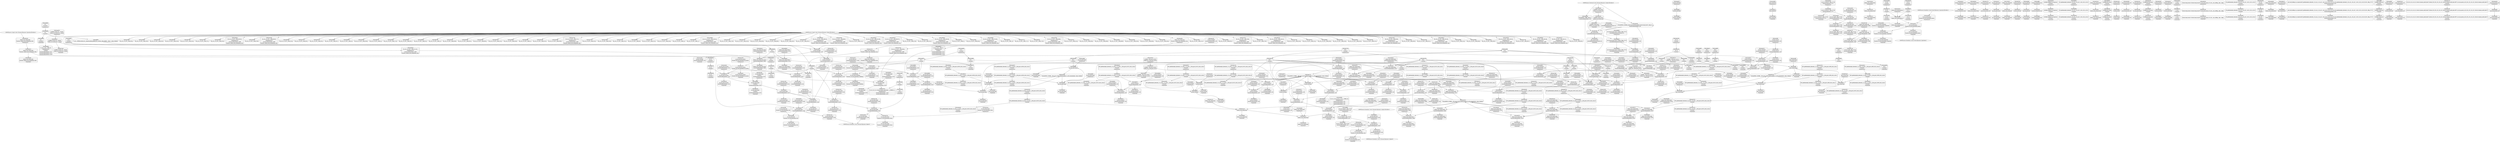 digraph {
	CE0x3ea42a0 [shape=record,shape=Mrecord,label="{CE0x3ea42a0|80:_i32,_112:_i8*,_:_CRE_57,58_}"]
	CE0x3ec4950 [shape=record,shape=Mrecord,label="{CE0x3ec4950|current_sid:tobool1|security/selinux/hooks.c,218|*SummSink*}"]
	CE0x3e9f1c0 [shape=record,shape=Mrecord,label="{CE0x3e9f1c0|selinux_sem_semop:tmp9|security/selinux/hooks.c,5478|*SummSource*}"]
	CE0x3ea0c10 [shape=record,shape=Mrecord,label="{CE0x3ea0c10|80:_i32,_112:_i8*,_:_CRE_18,19_}"]
	CE0x3e8acf0 [shape=record,shape=Mrecord,label="{CE0x3e8acf0|i64*_getelementptr_inbounds_(_11_x_i64_,_11_x_i64_*___llvm_gcov_ctr125,_i64_0,_i64_6)|*Constant*|*SummSource*}"]
	CE0x3eae870 [shape=record,shape=Mrecord,label="{CE0x3eae870|GLOBAL:current_sid.__warned|Global_var:current_sid.__warned|*SummSource*}"]
	CE0x3eea8b0 [shape=record,shape=Mrecord,label="{CE0x3eea8b0|current_sid:tmp19|security/selinux/hooks.c,218|*SummSink*}"]
	CE0x3eedeb0 [shape=record,shape=Mrecord,label="{CE0x3eedeb0|current_sid:if.then}"]
	CE0x3eb1460 [shape=record,shape=Mrecord,label="{CE0x3eb1460|current_sid:call|security/selinux/hooks.c,218}"]
	CE0x3eb2710 [shape=record,shape=Mrecord,label="{CE0x3eb2710|80:_i32,_112:_i8*,_:_CRE_49,50_}"]
	CE0x3e9f4c0 [shape=record,shape=Mrecord,label="{CE0x3e9f4c0|current_sid:tmp3|*SummSink*}"]
	CE0x3e95a50 [shape=record,shape=Mrecord,label="{CE0x3e95a50|i64_1|*Constant*|*SummSink*}"]
	CE0x3ea6c50 [shape=record,shape=Mrecord,label="{CE0x3ea6c50|80:_i32,_112:_i8*,_:_CRE_66,67_}"]
	CE0x3ea9550 [shape=record,shape=Mrecord,label="{CE0x3ea9550|current_sid:tmp16|security/selinux/hooks.c,218|*SummSink*}"]
	CE0x3ec9860 [shape=record,shape=Mrecord,label="{CE0x3ec9860|get_current:bb|*SummSource*}"]
	CE0x3e956d0 [shape=record,shape=Mrecord,label="{CE0x3e956d0|i32_0|*Constant*}"]
	CE0x3ee40a0 [shape=record,shape=Mrecord,label="{CE0x3ee40a0|_ret_i32_%retval.0,_!dbg_!27728|security/selinux/avc.c,775|*SummSource*}"]
	CE0x3ec4020 [shape=record,shape=Mrecord,label="{CE0x3ec4020|i32_3|*Constant*|*SummSource*}"]
	CE0x3ea1570 [shape=record,shape=Mrecord,label="{CE0x3ea1570|80:_i32,_112:_i8*,_:_CRE_34,35_}"]
	CE0x3eabee0 [shape=record,shape=Mrecord,label="{CE0x3eabee0|ipc_has_perm:tmp2}"]
	CE0x3e95e70 [shape=record,shape=Mrecord,label="{CE0x3e95e70|selinux_sem_semop:tmp1}"]
	CE0x3eb3670 [shape=record,shape=Mrecord,label="{CE0x3eb3670|GLOBAL:__llvm_gcov_ctr323|Global_var:__llvm_gcov_ctr323}"]
	CE0x3eba020 [shape=record,shape=Mrecord,label="{CE0x3eba020|80:_i32,_112:_i8*,_:_CRE_30,31_}"]
	CE0x3ee0c70 [shape=record,shape=Mrecord,label="{CE0x3ee0c70|ipc_has_perm:sclass|security/selinux/hooks.c,5136}"]
	CE0x3eea3b0 [shape=record,shape=Mrecord,label="{CE0x3eea3b0|i64*_getelementptr_inbounds_(_11_x_i64_,_11_x_i64_*___llvm_gcov_ctr125,_i64_0,_i64_10)|*Constant*}"]
	CE0x53819a0 [shape=record,shape=Mrecord,label="{CE0x53819a0|selinux_sem_semop:if.else|*SummSource*}"]
	CE0x3eeacc0 [shape=record,shape=Mrecord,label="{CE0x3eeacc0|i64_4|*Constant*}"]
	CE0x3e96d20 [shape=record,shape=Mrecord,label="{CE0x3e96d20|80:_i32,_112:_i8*,_:_CRE_188,192_|*MultipleSource*|security/selinux/hooks.c,5480|Function::selinux_sem_semop&Arg::sma::}"]
	CE0x3eaab00 [shape=record,shape=Mrecord,label="{CE0x3eaab00|ipc_has_perm:perms|Function::ipc_has_perm&Arg::perms::|*SummSource*}"]
	CE0x3ef6b90 [shape=record,shape=Mrecord,label="{CE0x3ef6b90|i64_5|*Constant*|*SummSink*}"]
	CE0x3edfea0 [shape=record,shape=Mrecord,label="{CE0x3edfea0|ipc_has_perm:ipc_id|security/selinux/hooks.c,5134|*SummSink*}"]
	CE0x3ea7b00 [shape=record,shape=Mrecord,label="{CE0x3ea7b00|80:_i32,_112:_i8*,_:_CRE_88,92_|*MultipleSource*|security/selinux/hooks.c,5480|Function::selinux_sem_semop&Arg::sma::}"]
	CE0x3e970c0 [shape=record,shape=Mrecord,label="{CE0x3e970c0|selinux_sem_semop:call|security/selinux/hooks.c,5480}"]
	CE0x3ea36f0 [shape=record,shape=Mrecord,label="{CE0x3ea36f0|get_current:tmp1}"]
	CE0x3ee2bd0 [shape=record,shape=Mrecord,label="{CE0x3ee2bd0|avc_has_perm:ssid|Function::avc_has_perm&Arg::ssid::|*SummSource*}"]
	CE0x3eb4270 [shape=record,shape=Mrecord,label="{CE0x3eb4270|i32_48|*Constant*}"]
	CE0x3ee6d60 [shape=record,shape=Mrecord,label="{CE0x3ee6d60|current_sid:land.lhs.true2|*SummSink*}"]
	CE0x3eef6b0 [shape=record,shape=Mrecord,label="{CE0x3eef6b0|i8_1|*Constant*|*SummSource*}"]
	CE0x3eb3820 [shape=record,shape=Mrecord,label="{CE0x3eb3820|selinux_sem_semop:tmp10|security/selinux/hooks.c,5480}"]
	CE0x3e9a790 [shape=record,shape=Mrecord,label="{CE0x3e9a790|i64_1|*Constant*}"]
	CE0x3ea1ed0 [shape=record,shape=Mrecord,label="{CE0x3ea1ed0|80:_i32,_112:_i8*,_:_CRE_11,12_}"]
	CE0x3edfd90 [shape=record,shape=Mrecord,label="{CE0x3edfd90|ipc_has_perm:ipc_id|security/selinux/hooks.c,5134|*SummSource*}"]
	CE0x3ee0910 [shape=record,shape=Mrecord,label="{CE0x3ee0910|0:_i16,_4:_i32,_:_CRE_0,2_|*MultipleSource*|*LoadInst*|security/selinux/hooks.c,5131|security/selinux/hooks.c,5131|security/selinux/hooks.c,5136}"]
	CE0x3e92970 [shape=record,shape=Mrecord,label="{CE0x3e92970|selinux_sem_semop:if.then|*SummSink*}"]
	CE0x3e963e0 [shape=record,shape=Mrecord,label="{CE0x3e963e0|80:_i32,_112:_i8*,_:_CRE_152,160_|*MultipleSource*|security/selinux/hooks.c,5480|Function::selinux_sem_semop&Arg::sma::}"]
	CE0x3e967b0 [shape=record,shape=Mrecord,label="{CE0x3e967b0|80:_i32,_112:_i8*,_:_CRE_168,176_|*MultipleSource*|security/selinux/hooks.c,5480|Function::selinux_sem_semop&Arg::sma::}"]
	CE0x3ee34f0 [shape=record,shape=Mrecord,label="{CE0x3ee34f0|avc_has_perm:tclass|Function::avc_has_perm&Arg::tclass::|*SummSink*}"]
	CE0x3ec8420 [shape=record,shape=Mrecord,label="{CE0x3ec8420|current_sid:sid|security/selinux/hooks.c,220}"]
	CE0x3eaad50 [shape=record,shape=Mrecord,label="{CE0x3eaad50|_ret_i32_%call2,_!dbg_!27728|security/selinux/hooks.c,5136}"]
	CE0x3e8a7c0 [shape=record,shape=Mrecord,label="{CE0x3e8a7c0|current_sid:tmp11|security/selinux/hooks.c,218|*SummSink*}"]
	CE0x3ea1b70 [shape=record,shape=Mrecord,label="{CE0x3ea1b70|i64*_getelementptr_inbounds_(_6_x_i64_,_6_x_i64_*___llvm_gcov_ctr323,_i64_0,_i64_4)|*Constant*|*SummSink*}"]
	CE0x3ead7e0 [shape=record,shape=Mrecord,label="{CE0x3ead7e0|current_sid:tobool|security/selinux/hooks.c,218}"]
	CE0x3ec8c10 [shape=record,shape=Mrecord,label="{CE0x3ec8c10|get_current:bb}"]
	"CONST[source:1(input),value:2(dynamic)][purpose:{object}][SrcIdx:0]"
	CE0x3ee9db0 [shape=record,shape=Mrecord,label="{CE0x3ee9db0|current_sid:tmp18|security/selinux/hooks.c,218|*SummSource*}"]
	CE0x3eb5f70 [shape=record,shape=Mrecord,label="{CE0x3eb5f70|selinux_sem_semop:tmp7|security/selinux/hooks.c,5476}"]
	CE0x54303f0 [shape=record,shape=Mrecord,label="{CE0x54303f0|i32_48|*Constant*|*SummSink*}"]
	CE0x3eb8670 [shape=record,shape=Mrecord,label="{CE0x3eb8670|current_sid:tmp13|security/selinux/hooks.c,218}"]
	CE0x3ef6060 [shape=record,shape=Mrecord,label="{CE0x3ef6060|current_sid:tmp14|security/selinux/hooks.c,218|*SummSource*}"]
	CE0x3eab510 [shape=record,shape=Mrecord,label="{CE0x3eab510|get_current:tmp2|*SummSink*}"]
	CE0x3eed6b0 [shape=record,shape=Mrecord,label="{CE0x3eed6b0|current_sid:tmp10|security/selinux/hooks.c,218|*SummSource*}"]
	CE0x3ea3390 [shape=record,shape=Mrecord,label="{CE0x3ea3390|selinux_sem_semop:tmp1|*SummSink*}"]
	CE0x3edc6c0 [shape=record,shape=Mrecord,label="{CE0x3edc6c0|current_sid:cred|security/selinux/hooks.c,218|*SummSink*}"]
	CE0x3ec4090 [shape=record,shape=Mrecord,label="{CE0x3ec4090|i32_3|*Constant*|*SummSink*}"]
	CE0x3ee2f80 [shape=record,shape=Mrecord,label="{CE0x3ee2f80|avc_has_perm:tsid|Function::avc_has_perm&Arg::tsid::|*SummSource*}"]
	CE0x3eb8290 [shape=record,shape=Mrecord,label="{CE0x3eb8290|i64*_getelementptr_inbounds_(_11_x_i64_,_11_x_i64_*___llvm_gcov_ctr125,_i64_0,_i64_6)|*Constant*|*SummSink*}"]
	CE0x3eb24b0 [shape=record,shape=Mrecord,label="{CE0x3eb24b0|80:_i32,_112:_i8*,_:_CRE_47,48_}"]
	CE0x3ea2260 [shape=record,shape=Mrecord,label="{CE0x3ea2260|80:_i32,_112:_i8*,_:_CRE_14,15_}"]
	CE0x3ead970 [shape=record,shape=Mrecord,label="{CE0x3ead970|i32_1|*Constant*}"]
	CE0x3e8c050 [shape=record,shape=Mrecord,label="{CE0x3e8c050|ipc_has_perm:security|security/selinux/hooks.c,5131|*SummSink*}"]
	CE0x3e8c550 [shape=record,shape=Mrecord,label="{CE0x3e8c550|ipc_has_perm:tmp4|*LoadInst*|security/selinux/hooks.c,5131|*SummSink*}"]
	CE0x3eafd20 [shape=record,shape=Mrecord,label="{CE0x3eafd20|i32_0|*Constant*|*SummSource*}"]
	CE0x3ee4260 [shape=record,shape=Mrecord,label="{CE0x3ee4260|_ret_i32_%retval.0,_!dbg_!27728|security/selinux/avc.c,775|*SummSink*}"]
	CE0x3ea0370 [shape=record,shape=Mrecord,label="{CE0x3ea0370|i64_2|*Constant*}"]
	CE0x3e96b50 [shape=record,shape=Mrecord,label="{CE0x3e96b50|80:_i32,_112:_i8*,_:_CRE_184,188_|*MultipleSource*|security/selinux/hooks.c,5480|Function::selinux_sem_semop&Arg::sma::}"]
	CE0x3ef6e00 [shape=record,shape=Mrecord,label="{CE0x3ef6e00|current_sid:tmp9|security/selinux/hooks.c,218|*SummSink*}"]
	CE0x3eb8b50 [shape=record,shape=Mrecord,label="{CE0x3eb8b50|80:_i32,_112:_i8*,_:_CRE_6,7_}"]
	CE0x3ea4890 [shape=record,shape=Mrecord,label="{CE0x3ea4890|80:_i32,_112:_i8*,_:_CRE_62,63_}"]
	CE0x3eef820 [shape=record,shape=Mrecord,label="{CE0x3eef820|i8_1|*Constant*|*SummSink*}"]
	CE0x3e96980 [shape=record,shape=Mrecord,label="{CE0x3e96980|80:_i32,_112:_i8*,_:_CRE_176,184_|*MultipleSource*|security/selinux/hooks.c,5480|Function::selinux_sem_semop&Arg::sma::}"]
	CE0x3e9abb0 [shape=record,shape=Mrecord,label="{CE0x3e9abb0|selinux_sem_semop:tmp1|*SummSource*}"]
	CE0x3eee7e0 [shape=record,shape=Mrecord,label="{CE0x3eee7e0|current_sid:tmp|*SummSource*}"]
	CE0x3eb8c80 [shape=record,shape=Mrecord,label="{CE0x3eb8c80|80:_i32,_112:_i8*,_:_CRE_7,8_}"]
	CE0x3e9f5d0 [shape=record,shape=Mrecord,label="{CE0x3e9f5d0|_call_void_mcount()_#3}"]
	CE0x3ecbd80 [shape=record,shape=Mrecord,label="{CE0x3ecbd80|get_current:tmp3}"]
	CE0x3eb3890 [shape=record,shape=Mrecord,label="{CE0x3eb3890|selinux_sem_semop:tmp10|security/selinux/hooks.c,5480|*SummSource*}"]
	CE0x3ef6c30 [shape=record,shape=Mrecord,label="{CE0x3ef6c30|current_sid:tmp9|security/selinux/hooks.c,218}"]
	CE0x3ee9490 [shape=record,shape=Mrecord,label="{CE0x3ee9490|i64*_getelementptr_inbounds_(_11_x_i64_,_11_x_i64_*___llvm_gcov_ctr125,_i64_0,_i64_9)|*Constant*|*SummSink*}"]
	CE0x3ea7210 [shape=record,shape=Mrecord,label="{CE0x3ea7210|80:_i32,_112:_i8*,_:_CRE_71,72_}"]
	CE0x3eaa3b0 [shape=record,shape=Mrecord,label="{CE0x3eaa3b0|ipc_has_perm:entry}"]
	CE0x3e9d4e0 [shape=record,shape=Mrecord,label="{CE0x3e9d4e0|i64_0|*Constant*}"]
	CE0x3eb7610 [shape=record,shape=Mrecord,label="{CE0x3eb7610|selinux_sem_semop:tmp6|security/selinux/hooks.c,5476|*SummSource*}"]
	CE0x3eba4e0 [shape=record,shape=Mrecord,label="{CE0x3eba4e0|selinux_sem_semop:sem_perm|security/selinux/hooks.c,5480}"]
	CE0x5430460 [shape=record,shape=Mrecord,label="{CE0x5430460|selinux_sem_semop:perms.0}"]
	CE0x3ea23a0 [shape=record,shape=Mrecord,label="{CE0x3ea23a0|selinux_sem_semop:bb}"]
	CE0x3e975d0 [shape=record,shape=Mrecord,label="{CE0x3e975d0|_ret_i32_%call,_!dbg_!27725|security/selinux/hooks.c,5480}"]
	CE0x3e8c3d0 [shape=record,shape=Mrecord,label="{CE0x3e8c3d0|ipc_has_perm:tmp4|*LoadInst*|security/selinux/hooks.c,5131|*SummSource*}"]
	CE0x3eeb030 [shape=record,shape=Mrecord,label="{CE0x3eeb030|i64_4|*Constant*|*SummSink*}"]
	CE0x3ef57b0 [shape=record,shape=Mrecord,label="{CE0x3ef57b0|current_sid:if.end|*SummSource*}"]
	CE0x3ea91b0 [shape=record,shape=Mrecord,label="{CE0x3ea91b0|current_sid:tmp16|security/selinux/hooks.c,218}"]
	CE0x3eb9c90 [shape=record,shape=Mrecord,label="{CE0x3eb9c90|80:_i32,_112:_i8*,_:_CRE_27,28_}"]
	CE0x3ea78a0 [shape=record,shape=Mrecord,label="{CE0x3ea78a0|80:_i32,_112:_i8*,_:_CRE_84,88_|*MultipleSource*|security/selinux/hooks.c,5480|Function::selinux_sem_semop&Arg::sma::}"]
	CE0x3ef5ec0 [shape=record,shape=Mrecord,label="{CE0x3ef5ec0|current_sid:tmp14|security/selinux/hooks.c,218}"]
	CE0x3ea6ac0 [shape=record,shape=Mrecord,label="{CE0x3ea6ac0|selinux_sem_semop:tmp5|security/selinux/hooks.c,5475|*SummSink*}"]
	CE0x3eba1c0 [shape=record,shape=Mrecord,label="{CE0x3eba1c0|selinux_sem_semop:tmp11|security/selinux/hooks.c,5480|*SummSink*}"]
	CE0x3e8c6c0 [shape=record,shape=Mrecord,label="{CE0x3e8c6c0|ipc_has_perm:tmp5|security/selinux/hooks.c,5131}"]
	CE0x3ea5c20 [shape=record,shape=Mrecord,label="{CE0x3ea5c20|80:_i32,_112:_i8*,_:_CRE_41,42_}"]
	CE0x3ec4fb0 [shape=record,shape=Mrecord,label="{CE0x3ec4fb0|current_sid:call|security/selinux/hooks.c,218|*SummSource*}"]
	CE0x3eae120 [shape=record,shape=Mrecord,label="{CE0x3eae120|i64*_getelementptr_inbounds_(_11_x_i64_,_11_x_i64_*___llvm_gcov_ctr125,_i64_0,_i64_1)|*Constant*|*SummSource*}"]
	CE0x3ecb9d0 [shape=record,shape=Mrecord,label="{CE0x3ecb9d0|current_sid:if.then|*SummSink*}"]
	CE0x3ec5930 [shape=record,shape=Mrecord,label="{CE0x3ec5930|get_current:tmp1|*SummSink*}"]
	CE0x3eab2b0 [shape=record,shape=Mrecord,label="{CE0x3eab2b0|ipc_has_perm:bb|*SummSink*}"]
	CE0x3ec8d10 [shape=record,shape=Mrecord,label="{CE0x3ec8d10|i64*_getelementptr_inbounds_(_2_x_i64_,_2_x_i64_*___llvm_gcov_ctr98,_i64_0,_i64_0)|*Constant*|*SummSink*}"]
	CE0x3eae610 [shape=record,shape=Mrecord,label="{CE0x3eae610|GLOBAL:current_sid.__warned|Global_var:current_sid.__warned}"]
	CE0x3eeee90 [shape=record,shape=Mrecord,label="{CE0x3eeee90|current_sid:tmp4|security/selinux/hooks.c,218|*SummSink*}"]
	CE0x5430520 [shape=record,shape=Mrecord,label="{CE0x5430520|selinux_sem_semop:perms.0|*SummSource*}"]
	CE0x3e9a480 [shape=record,shape=Mrecord,label="{CE0x3e9a480|i64*_getelementptr_inbounds_(_6_x_i64_,_6_x_i64_*___llvm_gcov_ctr323,_i64_0,_i64_0)|*Constant*|*SummSink*}"]
	CE0x3eedff0 [shape=record,shape=Mrecord,label="{CE0x3eedff0|current_sid:land.lhs.true|*SummSource*}"]
	CE0x3edc2f0 [shape=record,shape=Mrecord,label="{CE0x3edc2f0|i32_78|*Constant*|*SummSink*}"]
	CE0x3ea69b0 [shape=record,shape=Mrecord,label="{CE0x3ea69b0|selinux_sem_semop:tmp5|security/selinux/hooks.c,5475|*SummSource*}"]
	CE0x3ecba70 [shape=record,shape=Mrecord,label="{CE0x3ecba70|current_sid:if.end}"]
	CE0x3ea49c0 [shape=record,shape=Mrecord,label="{CE0x3ea49c0|80:_i32,_112:_i8*,_:_CRE_63,64_}"]
	CE0x3ee14c0 [shape=record,shape=Mrecord,label="{CE0x3ee14c0|ipc_has_perm:sclass|security/selinux/hooks.c,5136|*SummSink*}"]
	CE0x3ec0350 [shape=record,shape=Mrecord,label="{CE0x3ec0350|i64*_getelementptr_inbounds_(_11_x_i64_,_11_x_i64_*___llvm_gcov_ctr125,_i64_0,_i64_8)|*Constant*|*SummSink*}"]
	CE0x3ea4d40 [shape=record,shape=Mrecord,label="{CE0x3ea4d40|selinux_sem_semop:alter|Function::selinux_sem_semop&Arg::alter::|*SummSink*}"]
	CE0x3ecbf00 [shape=record,shape=Mrecord,label="{CE0x3ecbf00|i64*_getelementptr_inbounds_(_2_x_i64_,_2_x_i64_*___llvm_gcov_ctr294,_i64_0,_i64_1)|*Constant*|*SummSink*}"]
	CE0x3e9f8f0 [shape=record,shape=Mrecord,label="{CE0x3e9f8f0|_ret_i32_%tmp24,_!dbg_!27742|security/selinux/hooks.c,220|*SummSource*}"]
	CE0x3eef950 [shape=record,shape=Mrecord,label="{CE0x3eef950|GLOBAL:lockdep_rcu_suspicious|*Constant*}"]
	CE0x3eed960 [shape=record,shape=Mrecord,label="{CE0x3eed960|current_sid:tmp11|security/selinux/hooks.c,218}"]
	CE0x3e9fc70 [shape=record,shape=Mrecord,label="{CE0x3e9fc70|i64*_getelementptr_inbounds_(_2_x_i64_,_2_x_i64_*___llvm_gcov_ctr294,_i64_0,_i64_0)|*Constant*}"]
	CE0x3ec9b10 [shape=record,shape=Mrecord,label="{CE0x3ec9b10|i64*_getelementptr_inbounds_(_2_x_i64_,_2_x_i64_*___llvm_gcov_ctr98,_i64_0,_i64_0)|*Constant*|*SummSource*}"]
	CE0x3edfa90 [shape=record,shape=Mrecord,label="{CE0x3edfa90|ipc_has_perm:u|security/selinux/hooks.c,5134|*SummSink*}"]
	CE0x3eabcd0 [shape=record,shape=Mrecord,label="{CE0x3eabcd0|get_current:tmp3|*SummSink*}"]
	CE0x3eab830 [shape=record,shape=Mrecord,label="{CE0x3eab830|current_sid:tmp1}"]
	CE0x3ede040 [shape=record,shape=Mrecord,label="{CE0x3ede040|i8*_getelementptr_inbounds_(_25_x_i8_,_25_x_i8_*_.str3,_i32_0,_i32_0)|*Constant*|*SummSink*}"]
	CE0x3eb3120 [shape=record,shape=Mrecord,label="{CE0x3eb3120|selinux_sem_semop:tmp4|security/selinux/hooks.c,5475|*SummSource*}"]
	CE0x54305f0 [shape=record,shape=Mrecord,label="{CE0x54305f0|selinux_sem_semop:perms.0|*SummSink*}"]
	CE0x3ec1ce0 [shape=record,shape=Mrecord,label="{CE0x3ec1ce0|ipc_has_perm:type|security/selinux/hooks.c,5133|*SummSource*}"]
	CE0x3eea790 [shape=record,shape=Mrecord,label="{CE0x3eea790|i64*_getelementptr_inbounds_(_11_x_i64_,_11_x_i64_*___llvm_gcov_ctr125,_i64_0,_i64_10)|*Constant*|*SummSource*}"]
	CE0x3e9f020 [shape=record,shape=Mrecord,label="{CE0x3e9f020|i32_16|*Constant*}"]
	CE0x3ede3b0 [shape=record,shape=Mrecord,label="{CE0x3ede3b0|GLOBAL:lockdep_rcu_suspicious|*Constant*|*SummSink*}"]
	CE0x3eb3600 [shape=record,shape=Mrecord,label="{CE0x3eb3600|i64_0|*Constant*|*SummSink*}"]
	CE0x3ebac90 [shape=record,shape=Mrecord,label="{CE0x3ebac90|selinux_sem_semop:tmp8|security/selinux/hooks.c,5478}"]
	CE0x3e8b090 [shape=record,shape=Mrecord,label="{CE0x3e8b090|current_sid:call4|security/selinux/hooks.c,218}"]
	CE0x3ec7ef0 [shape=record,shape=Mrecord,label="{CE0x3ec7ef0|current_sid:tmp23|security/selinux/hooks.c,218|*SummSink*}"]
	CE0x3ec7a50 [shape=record,shape=Mrecord,label="{CE0x3ec7a50|current_sid:tmp23|security/selinux/hooks.c,218}"]
	CE0x3eb25e0 [shape=record,shape=Mrecord,label="{CE0x3eb25e0|80:_i32,_112:_i8*,_:_CRE_48,49_}"]
	CE0x3e9bae0 [shape=record,shape=Mrecord,label="{CE0x3e9bae0|selinux_sem_semop:tobool|security/selinux/hooks.c,5475}"]
	CE0x3ea8440 [shape=record,shape=Mrecord,label="{CE0x3ea8440|80:_i32,_112:_i8*,_:_CRE_112,120_|*MultipleSource*|security/selinux/hooks.c,5480|Function::selinux_sem_semop&Arg::sma::}"]
	CE0x524f720 [shape=record,shape=Mrecord,label="{CE0x524f720|GLOBAL:__llvm_gcov_ctr323|Global_var:__llvm_gcov_ctr323|*SummSource*}"]
	CE0x3ebbf00 [shape=record,shape=Mrecord,label="{CE0x3ebbf00|ipc_has_perm:tmp6|*LoadInst*|security/selinux/hooks.c,5134}"]
	CE0x3eea920 [shape=record,shape=Mrecord,label="{CE0x3eea920|current_sid:tmp20|security/selinux/hooks.c,218}"]
	CE0x3768070 [shape=record,shape=Mrecord,label="{CE0x3768070|selinux_sem_semop:bb|*SummSource*}"]
	CE0x3ec9390 [shape=record,shape=Mrecord,label="{CE0x3ec9390|current_sid:tmp24|security/selinux/hooks.c,220}"]
	CE0x5dea9f0 [shape=record,shape=Mrecord,label="{CE0x5dea9f0|i64*_getelementptr_inbounds_(_6_x_i64_,_6_x_i64_*___llvm_gcov_ctr323,_i64_0,_i64_3)|*Constant*}"]
	CE0x3eaed50 [shape=record,shape=Mrecord,label="{CE0x3eaed50|ipc_has_perm:tmp}"]
	CE0x3eb1a40 [shape=record,shape=Mrecord,label="{CE0x3eb1a40|ipc_has_perm:call|security/selinux/hooks.c,5129|*SummSink*}"]
	CE0x3eeaf00 [shape=record,shape=Mrecord,label="{CE0x3eeaf00|i64_4|*Constant*|*SummSource*}"]
	CE0x3ebe570 [shape=record,shape=Mrecord,label="{CE0x3ebe570|i64*_getelementptr_inbounds_(_11_x_i64_,_11_x_i64_*___llvm_gcov_ctr125,_i64_0,_i64_1)|*Constant*|*SummSink*}"]
	CE0x3ea6e80 [shape=record,shape=Mrecord,label="{CE0x3ea6e80|80:_i32,_112:_i8*,_:_CRE_68,69_}"]
	CE0x3e8bfe0 [shape=record,shape=Mrecord,label="{CE0x3e8bfe0|ipc_has_perm:tmp4|*LoadInst*|security/selinux/hooks.c,5131}"]
	CE0x3eee770 [shape=record,shape=Mrecord,label="{CE0x3eee770|COLLAPSED:_GCMRE___llvm_gcov_ctr125_internal_global_11_x_i64_zeroinitializer:_elem_0:default:}"]
	CE0x3ec96b0 [shape=record,shape=Mrecord,label="{CE0x3ec96b0|current_sid:tmp24|security/selinux/hooks.c,220|*SummSink*}"]
	CE0x3ea5e80 [shape=record,shape=Mrecord,label="{CE0x3ea5e80|80:_i32,_112:_i8*,_:_CRE_43,44_}"]
	CE0x3ec2070 [shape=record,shape=Mrecord,label="{CE0x3ec2070|0:_i8,_8:_i32,_24:_%struct.selinux_audit_data*,_:_SCMRE_0,1_|*MultipleSource*|security/selinux/hooks.c, 5128|security/selinux/hooks.c,5133}"]
	CE0x3ea4af0 [shape=record,shape=Mrecord,label="{CE0x3ea4af0|80:_i32,_112:_i8*,_:_CRE_64,65_}"]
	CE0x3ea5fb0 [shape=record,shape=Mrecord,label="{CE0x3ea5fb0|80:_i32,_112:_i8*,_:_CRE_44,45_}"]
	CE0x3eaa7b0 [shape=record,shape=Mrecord,label="{CE0x3eaa7b0|ipc_has_perm:ipc_perms|Function::ipc_has_perm&Arg::ipc_perms::|*SummSource*}"]
	CE0x3eef040 [shape=record,shape=Mrecord,label="{CE0x3eef040|GLOBAL:__llvm_gcov_ctr125|Global_var:__llvm_gcov_ctr125|*SummSink*}"]
	CE0x3e92e50 [shape=record,shape=Mrecord,label="{CE0x3e92e50|selinux_sem_semop:alter|Function::selinux_sem_semop&Arg::alter::|*SummSource*}"]
	CE0x3eb1270 [shape=record,shape=Mrecord,label="{CE0x3eb1270|_call_void_mcount()_#3|*SummSource*}"]
	CE0x3ea2f70 [shape=record,shape=Mrecord,label="{CE0x3ea2f70|selinux_sem_semop:tmp3|security/selinux/hooks.c,5475|*SummSource*}"]
	CE0x3e93350 [shape=record,shape=Mrecord,label="{CE0x3e93350|selinux_sem_semop:if.end|*SummSource*}"]
	CE0x3ee4ca0 [shape=record,shape=Mrecord,label="{CE0x3ee4ca0|current_sid:tmp7|security/selinux/hooks.c,218|*SummSource*}"]
	CE0x3e9f290 [shape=record,shape=Mrecord,label="{CE0x3e9f290|current_sid:tmp3}"]
	"CONST[source:0(mediator),value:2(dynamic)][purpose:{subject}][SrcIdx:4]"
	CE0x3e8b5d0 [shape=record,shape=Mrecord,label="{CE0x3e8b5d0|GLOBAL:get_current|*Constant*}"]
	CE0x3ef51b0 [shape=record,shape=Mrecord,label="{CE0x3ef51b0|current_sid:tmp15|security/selinux/hooks.c,218|*SummSource*}"]
	CE0x3eb7fe0 [shape=record,shape=Mrecord,label="{CE0x3eb7fe0|i64*_getelementptr_inbounds_(_11_x_i64_,_11_x_i64_*___llvm_gcov_ctr125,_i64_0,_i64_6)|*Constant*}"]
	CE0x3ea2000 [shape=record,shape=Mrecord,label="{CE0x3ea2000|80:_i32,_112:_i8*,_:_CRE_12,13_}"]
	CE0x3e92190 [shape=record,shape=Mrecord,label="{CE0x3e92190|selinux_sem_semop:if.else}"]
	CE0x3ede340 [shape=record,shape=Mrecord,label="{CE0x3ede340|GLOBAL:lockdep_rcu_suspicious|*Constant*|*SummSource*}"]
	CE0x3eac870 [shape=record,shape=Mrecord,label="{CE0x3eac870|current_sid:tmp2|*SummSource*}"]
	CE0x3ead0e0 [shape=record,shape=Mrecord,label="{CE0x3ead0e0|get_current:tmp4|./arch/x86/include/asm/current.h,14|*SummSource*}"]
	CE0x3eb0640 [shape=record,shape=Mrecord,label="{CE0x3eb0640|selinux_sem_semop:if.then|*SummSource*}"]
	CE0x3ebadf0 [shape=record,shape=Mrecord,label="{CE0x3ebadf0|selinux_sem_semop:tmp8|security/selinux/hooks.c,5478|*SummSink*}"]
	CE0x3ee45f0 [shape=record,shape=Mrecord,label="{CE0x3ee45f0|current_sid:bb}"]
	CE0x3ee6b50 [shape=record,shape=Mrecord,label="{CE0x3ee6b50|current_sid:land.lhs.true2}"]
	CE0x3ea6fb0 [shape=record,shape=Mrecord,label="{CE0x3ea6fb0|80:_i32,_112:_i8*,_:_CRE_69,70_}"]
	CE0x3e97260 [shape=record,shape=Mrecord,label="{CE0x3e97260|selinux_sem_semop:call|security/selinux/hooks.c,5480|*SummSource*}"]
	CE0x3eb75a0 [shape=record,shape=Mrecord,label="{CE0x3eb75a0|selinux_sem_semop:tmp6|security/selinux/hooks.c,5476}"]
	CE0x3ea9740 [shape=record,shape=Mrecord,label="{CE0x3ea9740|_call_void_mcount()_#3}"]
	CE0x3edd9b0 [shape=record,shape=Mrecord,label="{CE0x3edd9b0|current_sid:tmp22|security/selinux/hooks.c,218|*SummSource*}"]
	CE0x3ea7470 [shape=record,shape=Mrecord,label="{CE0x3ea7470|80:_i32,_112:_i8*,_:_CRE_76,80_|*MultipleSource*|security/selinux/hooks.c,5480|Function::selinux_sem_semop&Arg::sma::}"]
	CE0x3f075a0 [shape=record,shape=Mrecord,label="{CE0x3f075a0|get_current:tmp|*SummSource*}"]
	CE0x3ee2520 [shape=record,shape=Mrecord,label="{CE0x3ee2520|avc_has_perm:entry|*SummSource*}"]
	CE0x3ea19c0 [shape=record,shape=Mrecord,label="{CE0x3ea19c0|i64*_getelementptr_inbounds_(_6_x_i64_,_6_x_i64_*___llvm_gcov_ctr323,_i64_0,_i64_4)|*Constant*|*SummSource*}"]
	CE0x3ea1900 [shape=record,shape=Mrecord,label="{CE0x3ea1900|80:_i32,_112:_i8*,_:_CRE_37,38_}"]
	CE0x3ec4330 [shape=record,shape=Mrecord,label="{CE0x3ec4330|ipc_has_perm:key|security/selinux/hooks.c,5134|*SummSource*}"]
	CE0x3ee7210 [shape=record,shape=Mrecord,label="{CE0x3ee7210|current_sid:tmp5|security/selinux/hooks.c,218|*SummSource*}"]
	CE0x3e96ef0 [shape=record,shape=Mrecord,label="{CE0x3e96ef0|GLOBAL:ipc_has_perm|*Constant*}"]
	CE0x3eb86e0 [shape=record,shape=Mrecord,label="{CE0x3eb86e0|current_sid:tmp13|security/selinux/hooks.c,218|*SummSource*}"]
	CE0x3e96240 [shape=record,shape=Mrecord,label="{CE0x3e96240|80:_i32,_112:_i8*,_:_CRE_144,152_|*MultipleSource*|security/selinux/hooks.c,5480|Function::selinux_sem_semop&Arg::sma::}"]
	CE0x3eab140 [shape=record,shape=Mrecord,label="{CE0x3eab140|_ret_i32_%call2,_!dbg_!27728|security/selinux/hooks.c,5136|*SummSink*}"]
	CE0x3e9bbc0 [shape=record,shape=Mrecord,label="{CE0x3e9bbc0|selinux_sem_semop:tobool|security/selinux/hooks.c,5475|*SummSink*}"]
	CE0x3eac670 [shape=record,shape=Mrecord,label="{CE0x3eac670|ipc_has_perm:ad|security/selinux/hooks.c, 5128|*SummSource*}"]
	CE0x3ebb310 [shape=record,shape=Mrecord,label="{CE0x3ebb310|i32_10|*Constant*}"]
	CE0x3edc980 [shape=record,shape=Mrecord,label="{CE0x3edc980|current_sid:tmp21|security/selinux/hooks.c,218}"]
	CE0x3eaab70 [shape=record,shape=Mrecord,label="{CE0x3eaab70|ipc_has_perm:perms|Function::ipc_has_perm&Arg::perms::|*SummSink*}"]
	CE0x3ec7d70 [shape=record,shape=Mrecord,label="{CE0x3ec7d70|current_sid:tmp23|security/selinux/hooks.c,218|*SummSource*}"]
	CE0x3ea1440 [shape=record,shape=Mrecord,label="{CE0x3ea1440|80:_i32,_112:_i8*,_:_CRE_33,34_}"]
	CE0x3ee98c0 [shape=record,shape=Mrecord,label="{CE0x3ee98c0|current_sid:tmp17|security/selinux/hooks.c,218|*SummSource*}"]
	CE0x3ee74b0 [shape=record,shape=Mrecord,label="{CE0x3ee74b0|current_sid:tmp6|security/selinux/hooks.c,218|*SummSource*}"]
	CE0x3eb2970 [shape=record,shape=Mrecord,label="{CE0x3eb2970|80:_i32,_112:_i8*,_:_CRE_51,52_}"]
	CE0x3e95660 [shape=record,shape=Mrecord,label="{CE0x3e95660|_call_void_mcount()_#3|*SummSink*}"]
	CE0x3eb0250 [shape=record,shape=Mrecord,label="{CE0x3eb0250|current_sid:entry}"]
	CE0x3ebd1e0 [shape=record,shape=Mrecord,label="{CE0x3ebd1e0|selinux_sem_semop:sem_perm|security/selinux/hooks.c,5480|*SummSource*}"]
	CE0x3ebcb10 [shape=record,shape=Mrecord,label="{CE0x3ebcb10|current_sid:do.body|*SummSource*}"]
	CE0x3eb7800 [shape=record,shape=Mrecord,label="{CE0x3eb7800|selinux_sem_semop:tmp6|security/selinux/hooks.c,5476|*SummSink*}"]
	CE0x3eb9ef0 [shape=record,shape=Mrecord,label="{CE0x3eb9ef0|80:_i32,_112:_i8*,_:_CRE_29,30_}"]
	CE0x3e95870 [shape=record,shape=Mrecord,label="{CE0x3e95870|selinux_sem_semop:alter|Function::selinux_sem_semop&Arg::alter::}"]
	CE0x5430360 [shape=record,shape=Mrecord,label="{CE0x5430360|i32_48|*Constant*|*SummSource*}"]
	CE0x3ea4040 [shape=record,shape=Mrecord,label="{CE0x3ea4040|80:_i32,_112:_i8*,_:_CRE_55,56_}"]
	CE0x3ef4dc0 [shape=record,shape=Mrecord,label="{CE0x3ef4dc0|i64*_getelementptr_inbounds_(_11_x_i64_,_11_x_i64_*___llvm_gcov_ctr125,_i64_0,_i64_8)|*Constant*|*SummSource*}"]
	CE0x3ea2920 [shape=record,shape=Mrecord,label="{CE0x3ea2920|selinux_sem_semop:tmp11|security/selinux/hooks.c,5480|*SummSource*}"]
	CE0x3ea5d50 [shape=record,shape=Mrecord,label="{CE0x3ea5d50|80:_i32,_112:_i8*,_:_CRE_42,43_}"]
	CE0x3ee0040 [shape=record,shape=Mrecord,label="{CE0x3ee0040|ipc_has_perm:sid1|security/selinux/hooks.c,5136}"]
	CE0x3ee3b20 [shape=record,shape=Mrecord,label="{CE0x3ee3b20|avc_has_perm:requested|Function::avc_has_perm&Arg::requested::|*SummSink*}"]
	CE0x3ee3dd0 [shape=record,shape=Mrecord,label="{CE0x3ee3dd0|avc_has_perm:auditdata|Function::avc_has_perm&Arg::auditdata::|*SummSource*}"]
	CE0x3eadd80 [shape=record,shape=Mrecord,label="{CE0x3eadd80|i64*_getelementptr_inbounds_(_11_x_i64_,_11_x_i64_*___llvm_gcov_ctr125,_i64_0,_i64_1)|*Constant*}"]
	CE0x3eb5440 [shape=record,shape=Mrecord,label="{CE0x3eb5440|80:_i32,_112:_i8*,_:_CRE_21,22_}"]
	CE0x3ea7cd0 [shape=record,shape=Mrecord,label="{CE0x3ea7cd0|80:_i32,_112:_i8*,_:_CRE_92,96_|*MultipleSource*|security/selinux/hooks.c,5480|Function::selinux_sem_semop&Arg::sma::}"]
	CE0x3ea43d0 [shape=record,shape=Mrecord,label="{CE0x3ea43d0|80:_i32,_112:_i8*,_:_CRE_58,59_}"]
	CE0x3eac800 [shape=record,shape=Mrecord,label="{CE0x3eac800|current_sid:tmp2}"]
	CE0x3ea6610 [shape=record,shape=Mrecord,label="{CE0x3ea6610|i64_3|*Constant*|*SummSource*}"]
	CE0x3ee39b0 [shape=record,shape=Mrecord,label="{CE0x3ee39b0|avc_has_perm:requested|Function::avc_has_perm&Arg::requested::|*SummSource*}"]
	CE0x3edcb00 [shape=record,shape=Mrecord,label="{CE0x3edcb00|current_sid:tmp21|security/selinux/hooks.c,218|*SummSource*}"]
	CE0x3ee33c0 [shape=record,shape=Mrecord,label="{CE0x3ee33c0|avc_has_perm:tclass|Function::avc_has_perm&Arg::tclass::|*SummSource*}"]
	CE0x3ea1da0 [shape=record,shape=Mrecord,label="{CE0x3ea1da0|80:_i32,_112:_i8*,_:_CRE_10,11_}"]
	CE0x3edc360 [shape=record,shape=Mrecord,label="{CE0x3edc360|i32_78|*Constant*|*SummSource*}"]
	CE0x3ee3f20 [shape=record,shape=Mrecord,label="{CE0x3ee3f20|avc_has_perm:auditdata|Function::avc_has_perm&Arg::auditdata::|*SummSink*}"]
	CE0x3ecc210 [shape=record,shape=Mrecord,label="{CE0x3ecc210|selinux_sem_semop:tmp|*SummSource*}"]
	CE0x3ea3210 [shape=record,shape=Mrecord,label="{CE0x3ea3210|get_current:tmp|*SummSink*}"]
	CE0x3ee63a0 [shape=record,shape=Mrecord,label="{CE0x3ee63a0|current_sid:tmp5|security/selinux/hooks.c,218}"]
	CE0x3e931c0 [shape=record,shape=Mrecord,label="{CE0x3e931c0|selinux_sem_semop:if.else|*SummSink*}"]
	CE0x3edddf0 [shape=record,shape=Mrecord,label="{CE0x3edddf0|i8*_getelementptr_inbounds_(_25_x_i8_,_25_x_i8_*_.str3,_i32_0,_i32_0)|*Constant*}"]
	"CONST[source:2(external),value:2(dynamic)][purpose:{subject}][SrcIdx:3]"
	CE0x3eab8a0 [shape=record,shape=Mrecord,label="{CE0x3eab8a0|current_sid:tmp1|*SummSource*}"]
	CE0x3ea9c30 [shape=record,shape=Mrecord,label="{CE0x3ea9c30|ipc_has_perm:bb}"]
	CE0x3eb3230 [shape=record,shape=Mrecord,label="{CE0x3eb3230|selinux_sem_semop:tmp4|security/selinux/hooks.c,5475|*SummSink*}"]
	CE0x3edd470 [shape=record,shape=Mrecord,label="{CE0x3edd470|current_sid:security|security/selinux/hooks.c,218|*SummSource*}"]
	CE0x3ee1d70 [shape=record,shape=Mrecord,label="{CE0x3ee1d70|ipc_has_perm:call2|security/selinux/hooks.c,5136|*SummSink*}"]
	CE0x3e91eb0 [shape=record,shape=Mrecord,label="{CE0x3e91eb0|i64*_getelementptr_inbounds_(_6_x_i64_,_6_x_i64_*___llvm_gcov_ctr323,_i64_0,_i64_3)|*Constant*|*SummSink*}"]
	CE0x3eb1370 [shape=record,shape=Mrecord,label="{CE0x3eb1370|_call_void_mcount()_#3|*SummSink*}"]
	CE0x3ea8610 [shape=record,shape=Mrecord,label="{CE0x3ea8610|80:_i32,_112:_i8*,_:_CRE_120,128_|*MultipleSource*|security/selinux/hooks.c,5480|Function::selinux_sem_semop&Arg::sma::}"]
	CE0x3edd400 [shape=record,shape=Mrecord,label="{CE0x3edd400|current_sid:security|security/selinux/hooks.c,218}"]
	CE0x3ef6310 [shape=record,shape=Mrecord,label="{CE0x3ef6310|i1_true|*Constant*}"]
	CE0x3e96080 [shape=record,shape=Mrecord,label="{CE0x3e96080|selinux_sem_semop:tmp|*SummSink*}"]
	CE0x3e9f990 [shape=record,shape=Mrecord,label="{CE0x3e9f990|_ret_i32_%tmp24,_!dbg_!27742|security/selinux/hooks.c,220|*SummSink*}"]
	CE0x3ef5530 [shape=record,shape=Mrecord,label="{CE0x3ef5530|%struct.task_struct*_(%struct.task_struct**)*_asm_movq_%gs:$_1:P_,$0_,_r,im,_dirflag_,_fpsr_,_flags_|*SummSink*}"]
	CE0x3ebca10 [shape=record,shape=Mrecord,label="{CE0x3ebca10|current_sid:do.body}"]
	CE0x3ea0880 [shape=record,shape=Mrecord,label="{CE0x3ea0880|80:_i32,_112:_i8*,_:_CRE_15,16_}"]
	CE0x3edee80 [shape=record,shape=Mrecord,label="{CE0x3edee80|i8*_getelementptr_inbounds_(_45_x_i8_,_45_x_i8_*_.str12,_i32_0,_i32_0)|*Constant*|*SummSource*}"]
	CE0x3eb0450 [shape=record,shape=Mrecord,label="{CE0x3eb0450|selinux_sem_semop:tmp5|security/selinux/hooks.c,5475}"]
	CE0x3e9d650 [shape=record,shape=Mrecord,label="{CE0x3e9d650|selinux_sem_semop:tmp2|security/selinux/hooks.c,5475|*SummSink*}"]
	CE0x3ec47d0 [shape=record,shape=Mrecord,label="{CE0x3ec47d0|current_sid:tobool1|security/selinux/hooks.c,218|*SummSource*}"]
	CE0x3ec0220 [shape=record,shape=Mrecord,label="{CE0x3ec0220|i1_true|*Constant*|*SummSink*}"]
	CE0x3ee9300 [shape=record,shape=Mrecord,label="{CE0x3ee9300|i64*_getelementptr_inbounds_(_11_x_i64_,_11_x_i64_*___llvm_gcov_ctr125,_i64_0,_i64_9)|*Constant*|*SummSource*}"]
	CE0x3edebd0 [shape=record,shape=Mrecord,label="{CE0x3edebd0|i32_218|*Constant*|*SummSink*}"]
	CE0x3ec3e40 [shape=record,shape=Mrecord,label="{CE0x3ec3e40|i8_4|*Constant*|*SummSink*}"]
	CE0x3eabbd0 [shape=record,shape=Mrecord,label="{CE0x3eabbd0|get_current:tmp3|*SummSource*}"]
	CE0x3ee1bf0 [shape=record,shape=Mrecord,label="{CE0x3ee1bf0|ipc_has_perm:call2|security/selinux/hooks.c,5136|*SummSource*}"]
	CE0x3edc1a0 [shape=record,shape=Mrecord,label="{CE0x3edc1a0|i32_78|*Constant*}"]
	CE0x3ea3320 [shape=record,shape=Mrecord,label="{CE0x3ea3320|COLLAPSED:_GCMRE___llvm_gcov_ctr323_internal_global_6_x_i64_zeroinitializer:_elem_0:default:}"]
	CE0x3ec0a60 [shape=record,shape=Mrecord,label="{CE0x3ec0a60|i64*_getelementptr_inbounds_(_11_x_i64_,_11_x_i64_*___llvm_gcov_ctr125,_i64_0,_i64_0)|*Constant*}"]
	CE0x3ebc370 [shape=record,shape=Mrecord,label="{CE0x3ebc370|current_sid:bb|*SummSink*}"]
	CE0x3ea5890 [shape=record,shape=Mrecord,label="{CE0x3ea5890|80:_i32,_112:_i8*,_:_CRE_38,39_}"]
	CE0x3e8abc0 [shape=record,shape=Mrecord,label="{CE0x3e8abc0|current_sid:tmp12|security/selinux/hooks.c,218|*SummSink*}"]
	CE0x3ee7bd0 [shape=record,shape=Mrecord,label="{CE0x3ee7bd0|current_sid:tmp8|security/selinux/hooks.c,218}"]
	CE0x3e96130 [shape=record,shape=Mrecord,label="{CE0x3e96130|selinux_sem_semop:if.end|*SummSink*}"]
	CE0x3f29b50 [shape=record,shape=Mrecord,label="{CE0x3f29b50|get_current:tmp}"]
	CE0x3ecbb80 [shape=record,shape=Mrecord,label="{CE0x3ecbb80|current_sid:land.lhs.true|*SummSink*}"]
	CE0x3eedbc0 [shape=record,shape=Mrecord,label="{CE0x3eedbc0|current_sid:tmp11|security/selinux/hooks.c,218|*SummSource*}"]
	CE0x3ea2f00 [shape=record,shape=Mrecord,label="{CE0x3ea2f00|selinux_sem_semop:tmp3|security/selinux/hooks.c,5475}"]
	CE0x3eb9dc0 [shape=record,shape=Mrecord,label="{CE0x3eb9dc0|80:_i32,_112:_i8*,_:_CRE_28,29_}"]
	CE0x3ee1900 [shape=record,shape=Mrecord,label="{CE0x3ee1900|ipc_has_perm:tmp8|security/selinux/hooks.c,5136|*SummSink*}"]
	CE0x3e8aa40 [shape=record,shape=Mrecord,label="{CE0x3e8aa40|current_sid:tmp12|security/selinux/hooks.c,218|*SummSource*}"]
	CE0x3ee4e20 [shape=record,shape=Mrecord,label="{CE0x3ee4e20|current_sid:tmp7|security/selinux/hooks.c,218|*SummSink*}"]
	CE0x3ec5650 [shape=record,shape=Mrecord,label="{CE0x3ec5650|ipc_has_perm:tmp|*SummSink*}"]
	CE0x3edcd20 [shape=record,shape=Mrecord,label="{CE0x3edcd20|current_sid:tmp21|security/selinux/hooks.c,218|*SummSink*}"]
	CE0x3edd290 [shape=record,shape=Mrecord,label="{CE0x3edd290|COLLAPSED:_CMRE:_elem_0::|security/selinux/hooks.c,218}"]
	CE0x3ec7b50 [shape=record,shape=Mrecord,label="{CE0x3ec7b50|current_sid:tmp22|security/selinux/hooks.c,218|*SummSink*}"]
	CE0x3ee84c0 [shape=record,shape=Mrecord,label="{CE0x3ee84c0|current_sid:tmp6|security/selinux/hooks.c,218|*SummSink*}"]
	CE0x3ec8670 [shape=record,shape=Mrecord,label="{CE0x3ec8670|current_sid:sid|security/selinux/hooks.c,220|*SummSource*}"]
	CE0x3ea87b0 [shape=record,shape=Mrecord,label="{CE0x3ea87b0|80:_i32,_112:_i8*,_:_CRE_128,136_|*MultipleSource*|security/selinux/hooks.c,5480|Function::selinux_sem_semop&Arg::sma::}"]
	CE0x3ea17d0 [shape=record,shape=Mrecord,label="{CE0x3ea17d0|80:_i32,_112:_i8*,_:_CRE_36,37_}"]
	CE0x3e965e0 [shape=record,shape=Mrecord,label="{CE0x3e965e0|80:_i32,_112:_i8*,_:_CRE_160,168_|*MultipleSource*|security/selinux/hooks.c,5480|Function::selinux_sem_semop&Arg::sma::}"]
	CE0x3eb3ff0 [shape=record,shape=Mrecord,label="{CE0x3eb3ff0|selinux_sem_semop:entry|*SummSink*}"]
	CE0x3eada10 [shape=record,shape=Mrecord,label="{CE0x3eada10|ipc_has_perm:tmp1|*SummSink*}"]
	CE0x3ec3ba0 [shape=record,shape=Mrecord,label="{CE0x3ec3ba0|i8_4|*Constant*}"]
	CE0x3eaff20 [shape=record,shape=Mrecord,label="{CE0x3eaff20|i64_2|*Constant*|*SummSink*}"]
	CE0x3ea9d60 [shape=record,shape=Mrecord,label="{CE0x3ea9d60|ipc_has_perm:bb|*SummSource*}"]
	CE0x524f810 [shape=record,shape=Mrecord,label="{CE0x524f810|GLOBAL:__llvm_gcov_ctr323|Global_var:__llvm_gcov_ctr323|*SummSink*}"]
	CE0x3eb8880 [shape=record,shape=Mrecord,label="{CE0x3eb8880|ipc_has_perm:tmp3}"]
	CE0x3ee9bc0 [shape=record,shape=Mrecord,label="{CE0x3ee9bc0|current_sid:tmp18|security/selinux/hooks.c,218}"]
	CE0x3ebd6a0 [shape=record,shape=Mrecord,label="{CE0x3ebd6a0|selinux_sem_semop:sem_perm|security/selinux/hooks.c,5480|*SummSink*}"]
	CE0x3ec1590 [shape=record,shape=Mrecord,label="{CE0x3ec1590|ipc_has_perm:tmp5|security/selinux/hooks.c,5131|*SummSource*}"]
	CE0x3ebab90 [shape=record,shape=Mrecord,label="{CE0x3ebab90|selinux_sem_semop:tmp8|security/selinux/hooks.c,5478|*SummSource*}"]
	CE0x3ea8270 [shape=record,shape=Mrecord,label="{CE0x3ea8270|80:_i32,_112:_i8*,_:_CRE_104,112_|*MultipleSource*|security/selinux/hooks.c,5480|Function::selinux_sem_semop&Arg::sma::}"]
	CE0x3eac600 [shape=record,shape=Mrecord,label="{CE0x3eac600|ipc_has_perm:ad|security/selinux/hooks.c, 5128}"]
	CE0x3eb4090 [shape=record,shape=Mrecord,label="{CE0x3eb4090|i32_16|*Constant*|*SummSink*}"]
	CE0x3ede530 [shape=record,shape=Mrecord,label="{CE0x3ede530|i32_218|*Constant*}"]
	CE0x3e977b0 [shape=record,shape=Mrecord,label="{CE0x3e977b0|_ret_i32_%call,_!dbg_!27725|security/selinux/hooks.c,5480|*SummSink*}"]
	CE0x3f1b7d0 [shape=record,shape=Mrecord,label="{CE0x3f1b7d0|%struct.task_struct*_(%struct.task_struct**)*_asm_movq_%gs:$_1:P_,$0_,_r,im,_dirflag_,_fpsr_,_flags_}"]
	CE0x3edf1c0 [shape=record,shape=Mrecord,label="{CE0x3edf1c0|i64*_getelementptr_inbounds_(_11_x_i64_,_11_x_i64_*___llvm_gcov_ctr125,_i64_0,_i64_9)|*Constant*}"]
	CE0x3ec0d50 [shape=record,shape=Mrecord,label="{CE0x3ec0d50|i64*_getelementptr_inbounds_(_11_x_i64_,_11_x_i64_*___llvm_gcov_ctr125,_i64_0,_i64_0)|*Constant*|*SummSink*}"]
	CE0x3ea6800 [shape=record,shape=Mrecord,label="{CE0x3ea6800|i64_3|*Constant*|*SummSink*}"]
	CE0x3eb4100 [shape=record,shape=Mrecord,label="{CE0x3eb4100|i64*_getelementptr_inbounds_(_6_x_i64_,_6_x_i64_*___llvm_gcov_ctr323,_i64_0,_i64_5)|*Constant*}"]
	CE0x3e8bd20 [shape=record,shape=Mrecord,label="{CE0x3e8bd20|get_current:entry|*SummSink*}"]
	CE0x3eb2380 [shape=record,shape=Mrecord,label="{CE0x3eb2380|80:_i32,_112:_i8*,_:_CRE_46,47_}"]
	CE0x3ec9520 [shape=record,shape=Mrecord,label="{CE0x3ec9520|current_sid:tmp24|security/selinux/hooks.c,220|*SummSource*}"]
	CE0x3eefcd0 [shape=record,shape=Mrecord,label="{CE0x3eefcd0|_call_void_lockdep_rcu_suspicious(i8*_getelementptr_inbounds_(_25_x_i8_,_25_x_i8_*_.str3,_i32_0,_i32_0),_i32_218,_i8*_getelementptr_inbounds_(_45_x_i8_,_45_x_i8_*_.str12,_i32_0,_i32_0))_#10,_!dbg_!27727|security/selinux/hooks.c,218|*SummSource*}"]
	CE0x3eac6e0 [shape=record,shape=Mrecord,label="{CE0x3eac6e0|ipc_has_perm:ad|security/selinux/hooks.c, 5128|*SummSink*}"]
	CE0x3e92f40 [shape=record,shape=Mrecord,label="{CE0x3e92f40|selinux_sem_semop:tmp2|security/selinux/hooks.c,5475}"]
	CE0x3eadbd0 [shape=record,shape=Mrecord,label="{CE0x3eadbd0|i32_1|*Constant*|*SummSource*}"]
	CE0x3ea5af0 [shape=record,shape=Mrecord,label="{CE0x3ea5af0|80:_i32,_112:_i8*,_:_CRE_40,41_}"]
	CE0x3ea0d40 [shape=record,shape=Mrecord,label="{CE0x3ea0d40|80:_i32,_112:_i8*,_:_CRE_19,20_}"]
	CE0x3ef6ac0 [shape=record,shape=Mrecord,label="{CE0x3ef6ac0|i64_5|*Constant*|*SummSource*}"]
	CE0x3edc480 [shape=record,shape=Mrecord,label="{CE0x3edc480|current_sid:cred|security/selinux/hooks.c,218}"]
	CE0x3ee4b00 [shape=record,shape=Mrecord,label="{CE0x3ee4b00|current_sid:tmp7|security/selinux/hooks.c,218}"]
	CE0x3ea4760 [shape=record,shape=Mrecord,label="{CE0x3ea4760|80:_i32,_112:_i8*,_:_CRE_61,62_}"]
	CE0x3edd4e0 [shape=record,shape=Mrecord,label="{CE0x3edd4e0|current_sid:security|security/selinux/hooks.c,218|*SummSink*}"]
	"CONST[source:0(mediator),value:0(static)][purpose:{operation}][SrcIdx:2]"
	CE0x3ee4440 [shape=record,shape=Mrecord,label="{CE0x3ee4440|current_sid:land.lhs.true}"]
	CE0x3eba400 [shape=record,shape=Mrecord,label="{CE0x3eba400|selinux_sem_semop:sma|Function::selinux_sem_semop&Arg::sma::|*SummSink*}"]
	CE0x3eeaaa0 [shape=record,shape=Mrecord,label="{CE0x3eeaaa0|current_sid:tmp20|security/selinux/hooks.c,218|*SummSource*}"]
	CE0x3edd830 [shape=record,shape=Mrecord,label="{CE0x3edd830|current_sid:tmp22|security/selinux/hooks.c,218}"]
	CE0x3eaa620 [shape=record,shape=Mrecord,label="{CE0x3eaa620|ipc_has_perm:perms|Function::ipc_has_perm&Arg::perms::}"]
	CE0x3e8bb80 [shape=record,shape=Mrecord,label="{CE0x3e8bb80|get_current:entry}"]
	CE0x3eb3aa0 [shape=record,shape=Mrecord,label="{CE0x3eb3aa0|selinux_sem_semop:tmp10|security/selinux/hooks.c,5480|*SummSink*}"]
	CE0x3e8bdb0 [shape=record,shape=Mrecord,label="{CE0x3e8bdb0|_ret_%struct.task_struct*_%tmp4,_!dbg_!27714|./arch/x86/include/asm/current.h,14|*SummSource*}"]
	CE0x3ee0980 [shape=record,shape=Mrecord,label="{CE0x3ee0980|0:_i16,_4:_i32,_:_CRE_4,8_|*MultipleSource*|*LoadInst*|security/selinux/hooks.c,5131|security/selinux/hooks.c,5131|security/selinux/hooks.c,5136}"]
	CE0x3ea2df0 [shape=record,shape=Mrecord,label="{CE0x3ea2df0|get_current:tmp1|*SummSource*}"]
	CE0x3e9bb50 [shape=record,shape=Mrecord,label="{CE0x3e9bb50|selinux_sem_semop:tobool|security/selinux/hooks.c,5475|*SummSource*}"]
	CE0x3e959b0 [shape=record,shape=Mrecord,label="{CE0x3e959b0|selinux_sem_semop:entry}"]
	CE0x3eba390 [shape=record,shape=Mrecord,label="{CE0x3eba390|selinux_sem_semop:sma|Function::selinux_sem_semop&Arg::sma::|*SummSource*}"]
	CE0x3eabfe0 [shape=record,shape=Mrecord,label="{CE0x3eabfe0|current_sid:call|security/selinux/hooks.c,218|*SummSink*}"]
	CE0x3eb9a30 [shape=record,shape=Mrecord,label="{CE0x3eb9a30|80:_i32,_112:_i8*,_:_CRE_25,26_}"]
	CE0x3ec2400 [shape=record,shape=Mrecord,label="{CE0x3ec2400|ipc_has_perm:key|security/selinux/hooks.c,5134|*SummSink*}"]
	CE0x3eb57d0 [shape=record,shape=Mrecord,label="{CE0x3eb57d0|80:_i32,_112:_i8*,_:_CRE_24,25_}"]
	CE0x3ee0b00 [shape=record,shape=Mrecord,label="{CE0x3ee0b00|ipc_has_perm:tmp7|security/selinux/hooks.c,5136}"]
	CE0x3ea2450 [shape=record,shape=Mrecord,label="{CE0x3ea2450|i64*_getelementptr_inbounds_(_6_x_i64_,_6_x_i64_*___llvm_gcov_ctr323,_i64_0,_i64_0)|*Constant*|*SummSource*}"]
	CE0x3ea70e0 [shape=record,shape=Mrecord,label="{CE0x3ea70e0|80:_i32,_112:_i8*,_:_CRE_70,71_}"]
	CE0x3ee7aa0 [shape=record,shape=Mrecord,label="{CE0x3ee7aa0|GLOBAL:current_sid.__warned|Global_var:current_sid.__warned|*SummSink*}"]
	CE0x3eb1b30 [shape=record,shape=Mrecord,label="{CE0x3eb1b30|GLOBAL:current_sid|*Constant*}"]
	CE0x3ea2fe0 [shape=record,shape=Mrecord,label="{CE0x3ea2fe0|selinux_sem_semop:tmp3|security/selinux/hooks.c,5475|*SummSink*}"]
	CE0x3edc5f0 [shape=record,shape=Mrecord,label="{CE0x3edc5f0|current_sid:cred|security/selinux/hooks.c,218|*SummSource*}"]
	CE0x3eea840 [shape=record,shape=Mrecord,label="{CE0x3eea840|i64*_getelementptr_inbounds_(_11_x_i64_,_11_x_i64_*___llvm_gcov_ctr125,_i64_0,_i64_10)|*Constant*|*SummSink*}"]
	CE0x3ec1b60 [shape=record,shape=Mrecord,label="{CE0x3ec1b60|ipc_has_perm:type|security/selinux/hooks.c,5133}"]
	CE0x3eb2bd0 [shape=record,shape=Mrecord,label="{CE0x3eb2bd0|80:_i32,_112:_i8*,_:_CRE_53,54_}"]
	CE0x3ef00e0 [shape=record,shape=Mrecord,label="{CE0x3ef00e0|i8*_getelementptr_inbounds_(_25_x_i8_,_25_x_i8_*_.str3,_i32_0,_i32_0)|*Constant*|*SummSource*}"]
	"CONST[source:0(mediator),value:0(static)][purpose:{operation}]"
	CE0x3ec4db0 [shape=record,shape=Mrecord,label="{CE0x3ec4db0|ipc_has_perm:tmp3|*SummSource*}"]
	CE0x3ea6870 [shape=record,shape=Mrecord,label="{CE0x3ea6870|current_sid:tmp4|security/selinux/hooks.c,218}"]
	CE0x3ea80a0 [shape=record,shape=Mrecord,label="{CE0x3ea80a0|80:_i32,_112:_i8*,_:_CRE_100,102_|*MultipleSource*|security/selinux/hooks.c,5480|Function::selinux_sem_semop&Arg::sma::}"]
	CE0x3eaa540 [shape=record,shape=Mrecord,label="{CE0x3eaa540|ipc_has_perm:entry|*SummSink*}"]
	CE0x3e9f710 [shape=record,shape=Mrecord,label="{CE0x3e9f710|_ret_i32_%tmp24,_!dbg_!27742|security/selinux/hooks.c,220}"]
	"CONST[source:0(mediator),value:2(dynamic)][purpose:{subject}]"
	CE0x3eb7250 [shape=record,shape=Mrecord,label="{CE0x3eb7250|i64_1|*Constant*|*SummSource*}"]
	CE0x3f02b30 [shape=record,shape=Mrecord,label="{CE0x3f02b30|i64*_getelementptr_inbounds_(_2_x_i64_,_2_x_i64_*___llvm_gcov_ctr98,_i64_0,_i64_1)|*Constant*|*SummSink*}"]
	CE0x3edbb10 [shape=record,shape=Mrecord,label="{CE0x3edbb10|current_sid:tmp20|security/selinux/hooks.c,218|*SummSink*}"]
	"CONST[source:1(input),value:2(dynamic)][purpose:{operation}][SrcIdx:1]"
	CE0x3eaa740 [shape=record,shape=Mrecord,label="{CE0x3eaa740|ipc_has_perm:ipc_perms|Function::ipc_has_perm&Arg::ipc_perms::}"]
	CE0x3ea27a0 [shape=record,shape=Mrecord,label="{CE0x3ea27a0|selinux_sem_semop:tmp11|security/selinux/hooks.c,5480}"]
	CE0x3ea6d50 [shape=record,shape=Mrecord,label="{CE0x3ea6d50|80:_i32,_112:_i8*,_:_CRE_67,68_}"]
	CE0x3eeef30 [shape=record,shape=Mrecord,label="{CE0x3eeef30|GLOBAL:__llvm_gcov_ctr125|Global_var:__llvm_gcov_ctr125}"]
	CE0x3ec4640 [shape=record,shape=Mrecord,label="{CE0x3ec4640|current_sid:tmp8|security/selinux/hooks.c,218|*SummSink*}"]
	CE0x3ea7ed0 [shape=record,shape=Mrecord,label="{CE0x3ea7ed0|80:_i32,_112:_i8*,_:_CRE_96,100_|*MultipleSource*|security/selinux/hooks.c,5480|Function::selinux_sem_semop&Arg::sma::}"]
	CE0x3e9f090 [shape=record,shape=Mrecord,label="{CE0x3e9f090|selinux_sem_semop:tmp9|security/selinux/hooks.c,5478}"]
	CE0x3eb56a0 [shape=record,shape=Mrecord,label="{CE0x3eb56a0|80:_i32,_112:_i8*,_:_CRE_23,24_}"]
	CE0x3eadc70 [shape=record,shape=Mrecord,label="{CE0x3eadc70|i32_1|*Constant*|*SummSink*}"]
	CE0x3ee17d0 [shape=record,shape=Mrecord,label="{CE0x3ee17d0|ipc_has_perm:tmp8|security/selinux/hooks.c,5136|*SummSource*}"]
	CE0x3edbe30 [shape=record,shape=Mrecord,label="{CE0x3edbe30|_ret_%struct.task_struct*_%tmp4,_!dbg_!27714|./arch/x86/include/asm/current.h,14|*SummSink*}"]
	CE0x3e9d5e0 [shape=record,shape=Mrecord,label="{CE0x3e9d5e0|selinux_sem_semop:tmp2|security/selinux/hooks.c,5475|*SummSource*}"]
	CE0x3eb5900 [shape=record,shape=Mrecord,label="{CE0x3eb5900|_call_void_mcount()_#3|*SummSource*}"]
	CE0x3f1b600 [shape=record,shape=Mrecord,label="{CE0x3f1b600|GLOBAL:current_task|Global_var:current_task|*SummSource*}"]
	CE0x3eb0170 [shape=record,shape=Mrecord,label="{CE0x3eb0170|GLOBAL:current_sid|*Constant*|*SummSink*}"]
	CE0x3e8a8d0 [shape=record,shape=Mrecord,label="{CE0x3e8a8d0|current_sid:tmp12|security/selinux/hooks.c,218}"]
	CE0x3eedd70 [shape=record,shape=Mrecord,label="{CE0x3eedd70|current_sid:if.then|*SummSource*}"]
	CE0x3ea4170 [shape=record,shape=Mrecord,label="{CE0x3ea4170|80:_i32,_112:_i8*,_:_CRE_56,57_}"]
	CE0x3eea4e0 [shape=record,shape=Mrecord,label="{CE0x3eea4e0|current_sid:tmp19|security/selinux/hooks.c,218|*SummSource*}"]
	CE0x3eafdf0 [shape=record,shape=Mrecord,label="{CE0x3eafdf0|i64_2|*Constant*|*SummSource*}"]
	CE0x3edf780 [shape=record,shape=Mrecord,label="{CE0x3edf780|ipc_has_perm:ipc_id|security/selinux/hooks.c,5134}"]
	CE0x3ee1a10 [shape=record,shape=Mrecord,label="{CE0x3ee1a10|ipc_has_perm:call2|security/selinux/hooks.c,5136}"]
	CE0x3eecaf0 [shape=record,shape=Mrecord,label="{CE0x3eecaf0|current_sid:tmp|*SummSink*}"]
	CE0x3eefc60 [shape=record,shape=Mrecord,label="{CE0x3eefc60|_call_void_lockdep_rcu_suspicious(i8*_getelementptr_inbounds_(_25_x_i8_,_25_x_i8_*_.str3,_i32_0,_i32_0),_i32_218,_i8*_getelementptr_inbounds_(_45_x_i8_,_45_x_i8_*_.str12,_i32_0,_i32_0))_#10,_!dbg_!27727|security/selinux/hooks.c,218}"]
	CE0x3ec04a0 [shape=record,shape=Mrecord,label="{CE0x3ec04a0|ipc_has_perm:security|security/selinux/hooks.c,5131|*SummSource*}"]
	CE0x3eb3ed0 [shape=record,shape=Mrecord,label="{CE0x3eb3ed0|i64*_getelementptr_inbounds_(_6_x_i64_,_6_x_i64_*___llvm_gcov_ctr323,_i64_0,_i64_5)|*Constant*|*SummSink*}"]
	CE0x3ee7340 [shape=record,shape=Mrecord,label="{CE0x3ee7340|current_sid:tmp6|security/selinux/hooks.c,218}"]
	CE0x3ec1e80 [shape=record,shape=Mrecord,label="{CE0x3ec1e80|ipc_has_perm:type|security/selinux/hooks.c,5133|*SummSink*}"]
	CE0x3ee23b0 [shape=record,shape=Mrecord,label="{CE0x3ee23b0|avc_has_perm:entry}"]
	CE0x3e8b9f0 [shape=record,shape=Mrecord,label="{CE0x3e8b9f0|GLOBAL:get_current|*Constant*|*SummSink*}"]
	CE0x3eb5310 [shape=record,shape=Mrecord,label="{CE0x3eb5310|80:_i32,_112:_i8*,_:_CRE_20,21_}"]
	CE0x3ef61e0 [shape=record,shape=Mrecord,label="{CE0x3ef61e0|current_sid:tmp14|security/selinux/hooks.c,218|*SummSink*}"]
	CE0x3ec8580 [shape=record,shape=Mrecord,label="{CE0x3ec8580|current_sid:sid|security/selinux/hooks.c,220|*SummSink*}"]
	CE0x3edbdc0 [shape=record,shape=Mrecord,label="{CE0x3edbdc0|_ret_%struct.task_struct*_%tmp4,_!dbg_!27714|./arch/x86/include/asm/current.h,14}"]
	CE0x3e9f6a0 [shape=record,shape=Mrecord,label="{CE0x3e9f6a0|current_sid:entry|*SummSink*}"]
	CE0x3ee0f20 [shape=record,shape=Mrecord,label="{CE0x3ee0f20|ipc_has_perm:tmp7|security/selinux/hooks.c,5136|*SummSource*}"]
	CE0x3ea09b0 [shape=record,shape=Mrecord,label="{CE0x3ea09b0|80:_i32,_112:_i8*,_:_CRE_16,17_}"]
	CE0x3eef170 [shape=record,shape=Mrecord,label="{CE0x3eef170|GLOBAL:__llvm_gcov_ctr125|Global_var:__llvm_gcov_ctr125|*SummSource*}"]
	CE0x3e98540 [shape=record,shape=Mrecord,label="{CE0x3e98540|80:_i32,_112:_i8*,_:_CRE_5,6_}"]
	CE0x3ee69f0 [shape=record,shape=Mrecord,label="{CE0x3ee69f0|current_sid:do.end|*SummSource*}"]
	CE0x3eb3cf0 [shape=record,shape=Mrecord,label="{CE0x3eb3cf0|i64*_getelementptr_inbounds_(_6_x_i64_,_6_x_i64_*___llvm_gcov_ctr323,_i64_0,_i64_5)|*Constant*|*SummSource*}"]
	CE0x3ea9680 [shape=record,shape=Mrecord,label="{CE0x3ea9680|i8_1|*Constant*}"]
	CE0x3ef5880 [shape=record,shape=Mrecord,label="{CE0x3ef5880|current_sid:if.end|*SummSink*}"]
	CE0x3ea93d0 [shape=record,shape=Mrecord,label="{CE0x3ea93d0|current_sid:tmp16|security/selinux/hooks.c,218|*SummSource*}"]
	CE0x3ef6a50 [shape=record,shape=Mrecord,label="{CE0x3ef6a50|i64_5|*Constant*}"]
	CE0x3ec5410 [shape=record,shape=Mrecord,label="{CE0x3ec5410|COLLAPSED:_GCMRE___llvm_gcov_ctr294_internal_global_2_x_i64_zeroinitializer:_elem_0:default:}"]
	CE0x3e93280 [shape=record,shape=Mrecord,label="{CE0x3e93280|selinux_sem_semop:if.end}"]
	CE0x3eac0f0 [shape=record,shape=Mrecord,label="{CE0x3eac0f0|i32_0|*Constant*}"]
	CE0x3ea59c0 [shape=record,shape=Mrecord,label="{CE0x3ea59c0|80:_i32,_112:_i8*,_:_CRE_39,40_}"]
	CE0x3eaeca0 [shape=record,shape=Mrecord,label="{CE0x3eaeca0|i64_1|*Constant*}"]
	CE0x3e98410 [shape=record,shape=Mrecord,label="{CE0x3e98410|80:_i32,_112:_i8*,_:_CRE_4,5_}"]
	CE0x3ea0ae0 [shape=record,shape=Mrecord,label="{CE0x3ea0ae0|80:_i32,_112:_i8*,_:_CRE_17,18_}"]
	CE0x3eb9b60 [shape=record,shape=Mrecord,label="{CE0x3eb9b60|80:_i32,_112:_i8*,_:_CRE_26,27_}"]
	CE0x3ec8f60 [shape=record,shape=Mrecord,label="{CE0x3ec8f60|i64*_getelementptr_inbounds_(_2_x_i64_,_2_x_i64_*___llvm_gcov_ctr98,_i64_0,_i64_0)|*Constant*}"]
	CE0x3ec4a90 [shape=record,shape=Mrecord,label="{CE0x3ec4a90|_call_void_mcount()_#3}"]
	CE0x3ebb430 [shape=record,shape=Mrecord,label="{CE0x3ebb430|i32_10|*Constant*|*SummSource*}"]
	CE0x3ebb6e0 [shape=record,shape=Mrecord,label="{CE0x3ebb6e0|i32_0|*Constant*}"]
	CE0x3ea6910 [shape=record,shape=Mrecord,label="{CE0x3ea6910|current_sid:tmp4|security/selinux/hooks.c,218|*SummSource*}"]
	CE0x3ec0b70 [shape=record,shape=Mrecord,label="{CE0x3ec0b70|i64*_getelementptr_inbounds_(_11_x_i64_,_11_x_i64_*___llvm_gcov_ctr125,_i64_0,_i64_0)|*Constant*|*SummSource*}"]
	CE0x3eaa170 [shape=record,shape=Mrecord,label="{CE0x3eaa170|_ret_i32_%call,_!dbg_!27725|security/selinux/hooks.c,5480|*SummSource*}"]
	CE0x3ea3580 [shape=record,shape=Mrecord,label="{CE0x3ea3580|selinux_sem_semop:bb|*SummSink*}"]
	CE0x3ebc000 [shape=record,shape=Mrecord,label="{CE0x3ebc000|ipc_has_perm:tmp6|*LoadInst*|security/selinux/hooks.c,5134|*SummSink*}"]
	CE0x3ecc1a0 [shape=record,shape=Mrecord,label="{CE0x3ecc1a0|selinux_sem_semop:tmp}"]
	CE0x3ec3cf0 [shape=record,shape=Mrecord,label="{CE0x3ec3cf0|i8_4|*Constant*|*SummSource*}"]
	CE0x3ee3d60 [shape=record,shape=Mrecord,label="{CE0x3ee3d60|avc_has_perm:auditdata|Function::avc_has_perm&Arg::auditdata::}"]
	CE0x3ee9f30 [shape=record,shape=Mrecord,label="{CE0x3ee9f30|current_sid:tmp18|security/selinux/hooks.c,218|*SummSink*}"]
	CE0x3ee1ee0 [shape=record,shape=Mrecord,label="{CE0x3ee1ee0|i32_(i32,_i32,_i16,_i32,_%struct.common_audit_data*)*_bitcast_(i32_(i32,_i32,_i16,_i32,_%struct.common_audit_data.495*)*_avc_has_perm_to_i32_(i32,_i32,_i16,_i32,_%struct.common_audit_data*)*)|*Constant*}"]
	CE0x3eb9740 [shape=record,shape=Mrecord,label="{CE0x3eb9740|i64*_getelementptr_inbounds_(_6_x_i64_,_6_x_i64_*___llvm_gcov_ctr323,_i64_0,_i64_3)|*Constant*|*SummSource*}"]
	CE0x3f07b60 [shape=record,shape=Mrecord,label="{CE0x3f07b60|get_current:tmp4|./arch/x86/include/asm/current.h,14}"]
	CE0x3eb8ee0 [shape=record,shape=Mrecord,label="{CE0x3eb8ee0|80:_i32,_112:_i8*,_:_CRE_9,10_}"]
	CE0x3eab7c0 [shape=record,shape=Mrecord,label="{CE0x3eab7c0|i64_1|*Constant*}"]
	CE0x3ee2710 [shape=record,shape=Mrecord,label="{CE0x3ee2710|avc_has_perm:entry|*SummSink*}"]
	CE0x3edcc30 [shape=record,shape=Mrecord,label="{CE0x3edcc30|i32_22|*Constant*}"]
	CE0x3ede780 [shape=record,shape=Mrecord,label="{CE0x3ede780|i32_218|*Constant*|*SummSource*}"]
	CE0x3ead240 [shape=record,shape=Mrecord,label="{CE0x3ead240|GLOBAL:current_task|Global_var:current_task}"]
	CE0x3ebbf70 [shape=record,shape=Mrecord,label="{CE0x3ebbf70|ipc_has_perm:tmp6|*LoadInst*|security/selinux/hooks.c,5134|*SummSource*}"]
	CE0x3ee15a0 [shape=record,shape=Mrecord,label="{CE0x3ee15a0|ipc_has_perm:tmp8|security/selinux/hooks.c,5136}"]
	CE0x3eaaed0 [shape=record,shape=Mrecord,label="{CE0x3eaaed0|_ret_i32_%call2,_!dbg_!27728|security/selinux/hooks.c,5136|*SummSource*}"]
	CE0x3eacd00 [shape=record,shape=Mrecord,label="{CE0x3eacd00|current_sid:tobool1|security/selinux/hooks.c,218}"]
	CE0x3f07530 [shape=record,shape=Mrecord,label="{CE0x3f07530|COLLAPSED:_GCMRE___llvm_gcov_ctr98_internal_global_2_x_i64_zeroinitializer:_elem_0:default:}"]
	CE0x3ededc0 [shape=record,shape=Mrecord,label="{CE0x3ededc0|i8*_getelementptr_inbounds_(_45_x_i8_,_45_x_i8_*_.str12,_i32_0,_i32_0)|*Constant*}"]
	CE0x3e8bc30 [shape=record,shape=Mrecord,label="{CE0x3e8bc30|get_current:entry|*SummSource*}"]
	CE0x3eab430 [shape=record,shape=Mrecord,label="{CE0x3eab430|get_current:tmp2}"]
	CE0x3ee2980 [shape=record,shape=Mrecord,label="{CE0x3ee2980|avc_has_perm:ssid|Function::avc_has_perm&Arg::ssid::}"]
	CE0x3e9b150 [shape=record,shape=Mrecord,label="{CE0x3e9b150|80:_i32,_112:_i8*,_:_CRE_2,3_}"]
	CE0x3eee700 [shape=record,shape=Mrecord,label="{CE0x3eee700|current_sid:tmp}"]
	CE0x3ecb750 [shape=record,shape=Mrecord,label="{CE0x3ecb750|i64*_getelementptr_inbounds_(_2_x_i64_,_2_x_i64_*___llvm_gcov_ctr98,_i64_0,_i64_1)|*Constant*|*SummSource*}"]
	CE0x3eb33e0 [shape=record,shape=Mrecord,label="{CE0x3eb33e0|selinux_sem_semop:tmp7|security/selinux/hooks.c,5476|*SummSink*}"]
	CE0x3eb06d0 [shape=record,shape=Mrecord,label="{CE0x3eb06d0|selinux_sem_semop:entry|*SummSource*}"]
	CE0x3ee2d80 [shape=record,shape=Mrecord,label="{CE0x3ee2d80|avc_has_perm:tsid|Function::avc_has_perm&Arg::tsid::}"]
	CE0x3edeef0 [shape=record,shape=Mrecord,label="{CE0x3edeef0|i8*_getelementptr_inbounds_(_45_x_i8_,_45_x_i8_*_.str12,_i32_0,_i32_0)|*Constant*|*SummSink*}"]
	CE0x3ef6d30 [shape=record,shape=Mrecord,label="{CE0x3ef6d30|current_sid:tmp9|security/selinux/hooks.c,218|*SummSource*}"]
	CE0x3e8b870 [shape=record,shape=Mrecord,label="{CE0x3e8b870|GLOBAL:get_current|*Constant*|*SummSource*}"]
	CE0x3ea2520 [shape=record,shape=Mrecord,label="{CE0x3ea2520|i64*_getelementptr_inbounds_(_2_x_i64_,_2_x_i64_*___llvm_gcov_ctr98,_i64_0,_i64_1)|*Constant*}"]
	CE0x3ec4260 [shape=record,shape=Mrecord,label="{CE0x3ec4260|ipc_has_perm:key|security/selinux/hooks.c,5134}"]
	CE0x3ebc670 [shape=record,shape=Mrecord,label="{CE0x3ebc670|current_sid:tobool|security/selinux/hooks.c,218|*SummSource*}"]
	CE0x3ebc1d0 [shape=record,shape=Mrecord,label="{CE0x3ebc1d0|current_sid:bb|*SummSource*}"]
	CE0x3eab4a0 [shape=record,shape=Mrecord,label="{CE0x3eab4a0|get_current:tmp2|*SummSource*}"]
	CE0x3eb60a0 [shape=record,shape=Mrecord,label="{CE0x3eb60a0|selinux_sem_semop:tmp7|security/selinux/hooks.c,5476|*SummSource*}"]
	CE0x3edce90 [shape=record,shape=Mrecord,label="{CE0x3edce90|i32_22|*Constant*|*SummSource*}"]
	"CONST[source:0(mediator),value:2(dynamic)][purpose:{object}]"
	CE0x3ec8080 [shape=record,shape=Mrecord,label="{CE0x3ec8080|i32_1|*Constant*}"]
	CE0x3ee9930 [shape=record,shape=Mrecord,label="{CE0x3ee9930|current_sid:tmp17|security/selinux/hooks.c,218|*SummSink*}"]
	CE0x3ec8980 [shape=record,shape=Mrecord,label="{CE0x3ec8980|0:_i32,_4:_i32,_8:_i32,_12:_i32,_:_CMRE_4,8_|*MultipleSource*|security/selinux/hooks.c,218|security/selinux/hooks.c,218|security/selinux/hooks.c,220}"]
	CE0x3ec52b0 [shape=record,shape=Mrecord,label="{CE0x3ec52b0|i64*_getelementptr_inbounds_(_2_x_i64_,_2_x_i64_*___llvm_gcov_ctr294,_i64_0,_i64_0)|*Constant*|*SummSink*}"]
	CE0x3f07ac0 [shape=record,shape=Mrecord,label="{CE0x3f07ac0|_call_void_mcount()_#3|*SummSink*}"]
	CE0x3ead180 [shape=record,shape=Mrecord,label="{CE0x3ead180|get_current:tmp4|./arch/x86/include/asm/current.h,14|*SummSink*}"]
	CE0x3e9ff70 [shape=record,shape=Mrecord,label="{CE0x3e9ff70|0:_i8,_:_GCMR_current_sid.__warned_internal_global_i8_0,_section_.data.unlikely_,_align_1:_elem_0:default:}"]
	CE0x3ec99e0 [shape=record,shape=Mrecord,label="{CE0x3ec99e0|get_current:bb|*SummSink*}"]
	CE0x3edc4f0 [shape=record,shape=Mrecord,label="{CE0x3edc4f0|COLLAPSED:_GCMRE_current_task_external_global_%struct.task_struct*:_elem_0::|security/selinux/hooks.c,218}"]
	CE0x3ef5450 [shape=record,shape=Mrecord,label="{CE0x3ef5450|%struct.task_struct*_(%struct.task_struct**)*_asm_movq_%gs:$_1:P_,$0_,_r,im,_dirflag_,_fpsr_,_flags_|*SummSource*}"]
	CE0x3eafff0 [shape=record,shape=Mrecord,label="{CE0x3eafff0|GLOBAL:current_sid|*Constant*|*SummSource*}"]
	CE0x3ebcc50 [shape=record,shape=Mrecord,label="{CE0x3ebcc50|current_sid:do.end}"]
	CE0x3ea4c20 [shape=record,shape=Mrecord,label="{CE0x3ea4c20|80:_i32,_112:_i8*,_:_CRE_65,66_}"]
	CE0x3e9f420 [shape=record,shape=Mrecord,label="{CE0x3e9f420|current_sid:tmp3|*SummSource*}"]
	CE0x552a7e0 [shape=record,shape=Mrecord,label="{CE0x552a7e0|selinux_sem_semop:tmp4|security/selinux/hooks.c,5475}"]
	CE0x3ec5480 [shape=record,shape=Mrecord,label="{CE0x3ec5480|ipc_has_perm:tmp|*SummSource*}"]
	CE0x3eabf50 [shape=record,shape=Mrecord,label="{CE0x3eabf50|ipc_has_perm:tmp2|*SummSource*}"]
	CE0x3eb2840 [shape=record,shape=Mrecord,label="{CE0x3eb2840|80:_i32,_112:_i8*,_:_CRE_50,51_}"]
	CE0x3eadfa0 [shape=record,shape=Mrecord,label="{CE0x3eadfa0|current_sid:tmp1|*SummSink*}"]
	CE0x3ec00a0 [shape=record,shape=Mrecord,label="{CE0x3ec00a0|i1_true|*Constant*|*SummSource*}"]
	CE0x3ea0130 [shape=record,shape=Mrecord,label="{CE0x3ea0130|current_sid:tmp8|security/selinux/hooks.c,218|*SummSource*}"]
	CE0x3e97b40 [shape=record,shape=Mrecord,label="{CE0x3e97b40|ipc_has_perm:tmp1|*SummSource*}"]
	CE0x3ee2c70 [shape=record,shape=Mrecord,label="{CE0x3ee2c70|avc_has_perm:ssid|Function::avc_has_perm&Arg::ssid::|*SummSink*}"]
	CE0x3eefd40 [shape=record,shape=Mrecord,label="{CE0x3eefd40|_call_void_lockdep_rcu_suspicious(i8*_getelementptr_inbounds_(_25_x_i8_,_25_x_i8_*_.str3,_i32_0,_i32_0),_i32_218,_i8*_getelementptr_inbounds_(_45_x_i8_,_45_x_i8_*_.str12,_i32_0,_i32_0))_#10,_!dbg_!27727|security/selinux/hooks.c,218|*SummSink*}"]
	CE0x3eb8750 [shape=record,shape=Mrecord,label="{CE0x3eb8750|current_sid:tmp13|security/selinux/hooks.c,218|*SummSink*}"]
	CE0x3eb0300 [shape=record,shape=Mrecord,label="{CE0x3eb0300|current_sid:entry|*SummSource*}"]
	CE0x3ebaef0 [shape=record,shape=Mrecord,label="{CE0x3ebaef0|_call_void_mcount()_#3}"]
	CE0x3eaa8c0 [shape=record,shape=Mrecord,label="{CE0x3eaa8c0|ipc_has_perm:ipc_perms|Function::ipc_has_perm&Arg::ipc_perms::|*SummSink*}"]
	CE0x3ec3fb0 [shape=record,shape=Mrecord,label="{CE0x3ec3fb0|i32_3|*Constant*}"]
	CE0x3ebe0f0 [shape=record,shape=Mrecord,label="{CE0x3ebe0f0|_call_void_mcount()_#3|*SummSink*}"]
	CE0x3ea4630 [shape=record,shape=Mrecord,label="{CE0x3ea4630|80:_i32,_112:_i8*,_:_CRE_60,61_}"]
	CE0x3f1b6c0 [shape=record,shape=Mrecord,label="{CE0x3f1b6c0|GLOBAL:current_task|Global_var:current_task|*SummSink*}"]
	CE0x3eea060 [shape=record,shape=Mrecord,label="{CE0x3eea060|current_sid:tmp19|security/selinux/hooks.c,218}"]
	CE0x3eab670 [shape=record,shape=Mrecord,label="{CE0x3eab670|i64*_getelementptr_inbounds_(_2_x_i64_,_2_x_i64_*___llvm_gcov_ctr294,_i64_0,_i64_1)|*Constant*|*SummSource*}"]
	CE0x3ea75a0 [shape=record,shape=Mrecord,label="{CE0x3ea75a0|80:_i32,_112:_i8*,_:_CRE_80,84_|*MultipleSource*|security/selinux/hooks.c,5480|Function::selinux_sem_semop&Arg::sma::}"]
	CE0x3eaa230 [shape=record,shape=Mrecord,label="{CE0x3eaa230|GLOBAL:ipc_has_perm|*Constant*|*SummSource*}"]
	CE0x3ebb780 [shape=record,shape=Mrecord,label="{CE0x3ebb780|ipc_has_perm:security|security/selinux/hooks.c,5131}"]
	CE0x3ee11a0 [shape=record,shape=Mrecord,label="{CE0x3ee11a0|ipc_has_perm:tmp7|security/selinux/hooks.c,5136|*SummSink*}"]
	CE0x3eed830 [shape=record,shape=Mrecord,label="{CE0x3eed830|current_sid:tmp10|security/selinux/hooks.c,218|*SummSink*}"]
	CE0x3ee38d0 [shape=record,shape=Mrecord,label="{CE0x3ee38d0|avc_has_perm:requested|Function::avc_has_perm&Arg::requested::}"]
	CE0x3ea8fb0 [shape=record,shape=Mrecord,label="{CE0x3ea8fb0|i64*_getelementptr_inbounds_(_11_x_i64_,_11_x_i64_*___llvm_gcov_ctr125,_i64_0,_i64_8)|*Constant*}"]
	CE0x3eaa2a0 [shape=record,shape=Mrecord,label="{CE0x3eaa2a0|GLOBAL:ipc_has_perm|*Constant*|*SummSink*}"]
	CE0x3eeb0a0 [shape=record,shape=Mrecord,label="{CE0x3eeb0a0|current_sid:tmp10|security/selinux/hooks.c,218}"]
	CE0x3eaa470 [shape=record,shape=Mrecord,label="{CE0x3eaa470|ipc_has_perm:entry|*SummSource*}"]
	CE0x3ee3660 [shape=record,shape=Mrecord,label="{CE0x3ee3660|_ret_i32_%retval.0,_!dbg_!27728|security/selinux/avc.c,775}"]
	CE0x3ea2730 [shape=record,shape=Mrecord,label="{CE0x3ea2730|selinux_sem_semop:sma|Function::selinux_sem_semop&Arg::sma::}"]
	CE0x3ead360 [shape=record,shape=Mrecord,label="{CE0x3ead360|ipc_has_perm:tmp2|*SummSink*}"]
	CE0x3e9e300 [shape=record,shape=Mrecord,label="{CE0x3e9e300|i32_16|*Constant*|*SummSource*}"]
	CE0x3ebc0c0 [shape=record,shape=Mrecord,label="{CE0x3ebc0c0|ipc_has_perm:u|security/selinux/hooks.c,5134}"]
	CE0x3eb3590 [shape=record,shape=Mrecord,label="{CE0x3eb3590|i64_0|*Constant*|*SummSource*}"]
	CE0x3ebc870 [shape=record,shape=Mrecord,label="{CE0x3ebc870|i64_2|*Constant*}"]
	CE0x3ee30b0 [shape=record,shape=Mrecord,label="{CE0x3ee30b0|avc_has_perm:tsid|Function::avc_has_perm&Arg::tsid::|*SummSink*}"]
	CE0x3e8b4a0 [shape=record,shape=Mrecord,label="{CE0x3e8b4a0|current_sid:call4|security/selinux/hooks.c,218|*SummSink*}"]
	CE0x3ebd8c0 [shape=record,shape=Mrecord,label="{CE0x3ebd8c0|ipc_has_perm:call|security/selinux/hooks.c,5129|*SummSource*}"]
	CE0x3eb5570 [shape=record,shape=Mrecord,label="{CE0x3eb5570|80:_i32,_112:_i8*,_:_CRE_22,23_}"]
	CE0x3ebb540 [shape=record,shape=Mrecord,label="{CE0x3ebb540|i32_10|*Constant*|*SummSink*}"]
	CE0x3ee3220 [shape=record,shape=Mrecord,label="{CE0x3ee3220|avc_has_perm:tclass|Function::avc_has_perm&Arg::tclass::}"]
	CE0x3eac3f0 [shape=record,shape=Mrecord,label="{CE0x3eac3f0|i64*_getelementptr_inbounds_(_2_x_i64_,_2_x_i64_*___llvm_gcov_ctr294,_i64_0,_i64_1)|*Constant*}"]
	CE0x3ee6a60 [shape=record,shape=Mrecord,label="{CE0x3ee6a60|current_sid:do.end|*SummSink*}"]
	CE0x3ea60e0 [shape=record,shape=Mrecord,label="{CE0x3ea60e0|80:_i32,_112:_i8*,_:_CRE_45,46_}"]
	CE0x3ea66f0 [shape=record,shape=Mrecord,label="{CE0x3ea66f0|i64_0|*Constant*}"]
	CE0x3e9ae80 [shape=record,shape=Mrecord,label="{CE0x3e9ae80|80:_i32,_112:_i8*,_:_CRE_0,1_}"]
	CE0x3eb2aa0 [shape=record,shape=Mrecord,label="{CE0x3eb2aa0|80:_i32,_112:_i8*,_:_CRE_52,53_}"]
	CE0x3ef5140 [shape=record,shape=Mrecord,label="{CE0x3ef5140|current_sid:tmp15|security/selinux/hooks.c,218}"]
	CE0x3e95300 [shape=record,shape=Mrecord,label="{CE0x3e95300|i32_0|*Constant*|*SummSink*}"]
	CE0x3ea4500 [shape=record,shape=Mrecord,label="{CE0x3ea4500|80:_i32,_112:_i8*,_:_CRE_59,60_}"]
	CE0x3ebc5a0 [shape=record,shape=Mrecord,label="{CE0x3ebc5a0|current_sid:tobool|security/selinux/hooks.c,218|*SummSink*}"]
	CE0x3ea7340 [shape=record,shape=Mrecord,label="{CE0x3ea7340|80:_i32,_112:_i8*,_:_CRE_72,73_|*MultipleSource*|security/selinux/hooks.c,5480|Function::selinux_sem_semop&Arg::sma::}"]
	CE0x3eb8980 [shape=record,shape=Mrecord,label="{CE0x3eb8980|ipc_has_perm:tmp3|*SummSink*}"]
	CE0x3ee0340 [shape=record,shape=Mrecord,label="{CE0x3ee0340|ipc_has_perm:sid1|security/selinux/hooks.c,5136|*SummSource*}"]
	CE0x3e97ad0 [shape=record,shape=Mrecord,label="{CE0x3e97ad0|ipc_has_perm:tmp1}"]
	CE0x3ee04b0 [shape=record,shape=Mrecord,label="{CE0x3ee04b0|ipc_has_perm:sid1|security/selinux/hooks.c,5136|*SummSink*}"]
	CE0x3ee2240 [shape=record,shape=Mrecord,label="{CE0x3ee2240|i32_(i32,_i32,_i16,_i32,_%struct.common_audit_data*)*_bitcast_(i32_(i32,_i32,_i16,_i32,_%struct.common_audit_data.495*)*_avc_has_perm_to_i32_(i32,_i32,_i16,_i32,_%struct.common_audit_data*)*)|*Constant*|*SummSink*}"]
	CE0x3eb7870 [shape=record,shape=Mrecord,label="{CE0x3eb7870|i64*_getelementptr_inbounds_(_6_x_i64_,_6_x_i64_*___llvm_gcov_ctr323,_i64_0,_i64_4)|*Constant*}"]
	CE0x3ebe1e0 [shape=record,shape=Mrecord,label="{CE0x3ebe1e0|ipc_has_perm:call|security/selinux/hooks.c,5129}"]
	CE0x3f07a20 [shape=record,shape=Mrecord,label="{CE0x3f07a20|_call_void_mcount()_#3|*SummSource*}"]
	CE0x3ea1310 [shape=record,shape=Mrecord,label="{CE0x3ea1310|80:_i32,_112:_i8*,_:_CRE_32,33_}"]
	CE0x3ea16a0 [shape=record,shape=Mrecord,label="{CE0x3ea16a0|80:_i32,_112:_i8*,_:_CRE_35,36_}"]
	CE0x3ebcbb0 [shape=record,shape=Mrecord,label="{CE0x3ebcbb0|current_sid:do.body|*SummSink*}"]
	CE0x3e9fce0 [shape=record,shape=Mrecord,label="{CE0x3e9fce0|i64*_getelementptr_inbounds_(_2_x_i64_,_2_x_i64_*___llvm_gcov_ctr294,_i64_0,_i64_0)|*Constant*|*SummSource*}"]
	CE0x3e9d770 [shape=record,shape=Mrecord,label="{CE0x3e9d770|i64*_getelementptr_inbounds_(_6_x_i64_,_6_x_i64_*___llvm_gcov_ctr323,_i64_0,_i64_0)|*Constant*}"]
	CE0x3ea2130 [shape=record,shape=Mrecord,label="{CE0x3ea2130|80:_i32,_112:_i8*,_:_CRE_13,14_}"]
	CE0x3e9e190 [shape=record,shape=Mrecord,label="{CE0x3e9e190|selinux_sem_semop:tmp9|security/selinux/hooks.c,5478|*SummSink*}"]
	CE0x3ec16e0 [shape=record,shape=Mrecord,label="{CE0x3ec16e0|ipc_has_perm:tmp5|security/selinux/hooks.c,5131|*SummSink*}"]
	CE0x3ee2110 [shape=record,shape=Mrecord,label="{CE0x3ee2110|i32_(i32,_i32,_i16,_i32,_%struct.common_audit_data*)*_bitcast_(i32_(i32,_i32,_i16,_i32,_%struct.common_audit_data.495*)*_avc_has_perm_to_i32_(i32,_i32,_i16,_i32,_%struct.common_audit_data*)*)|*Constant*|*SummSource*}"]
	CE0x3eb8db0 [shape=record,shape=Mrecord,label="{CE0x3eb8db0|80:_i32,_112:_i8*,_:_CRE_8,9_}"]
	CE0x3edd0a0 [shape=record,shape=Mrecord,label="{CE0x3edd0a0|i32_22|*Constant*|*SummSink*}"]
	CE0x3eac8e0 [shape=record,shape=Mrecord,label="{CE0x3eac8e0|current_sid:tmp2|*SummSink*}"]
	CE0x3ea1220 [shape=record,shape=Mrecord,label="{CE0x3ea1220|80:_i32,_112:_i8*,_:_CRE_31,32_}"]
	CE0x3ea3f10 [shape=record,shape=Mrecord,label="{CE0x3ea3f10|80:_i32,_112:_i8*,_:_CRE_54,55_}"]
	CE0x3ef5220 [shape=record,shape=Mrecord,label="{CE0x3ef5220|current_sid:tmp15|security/selinux/hooks.c,218|*SummSink*}"]
	CE0x3e95920 [shape=record,shape=Mrecord,label="{CE0x3e95920|selinux_sem_semop:if.then}"]
	CE0x3ebc8e0 [shape=record,shape=Mrecord,label="{CE0x3ebc8e0|i64_3|*Constant*}"]
	CE0x3eb8a10 [shape=record,shape=Mrecord,label="{CE0x3eb8a10|selinux_sem_semop:call|security/selinux/hooks.c,5480|*SummSink*}"]
	CE0x3ea3680 [shape=record,shape=Mrecord,label="{CE0x3ea3680|i64_1|*Constant*}"]
	CE0x3ebe050 [shape=record,shape=Mrecord,label="{CE0x3ebe050|_call_void_mcount()_#3|*SummSource*}"]
	CE0x3edf8d0 [shape=record,shape=Mrecord,label="{CE0x3edf8d0|ipc_has_perm:u|security/selinux/hooks.c,5134|*SummSource*}"]
	CE0x3e98330 [shape=record,shape=Mrecord,label="{CE0x3e98330|80:_i32,_112:_i8*,_:_CRE_3,4_}"]
	CE0x3ee6cc0 [shape=record,shape=Mrecord,label="{CE0x3ee6cc0|current_sid:land.lhs.true2|*SummSource*}"]
	CE0x3e9b010 [shape=record,shape=Mrecord,label="{CE0x3e9b010|80:_i32,_112:_i8*,_:_CRE_1,2_}"]
	CE0x3ee9500 [shape=record,shape=Mrecord,label="{CE0x3ee9500|current_sid:tmp17|security/selinux/hooks.c,218}"]
	CE0x3ee7280 [shape=record,shape=Mrecord,label="{CE0x3ee7280|current_sid:tmp5|security/selinux/hooks.c,218|*SummSink*}"]
	CE0x3ee1340 [shape=record,shape=Mrecord,label="{CE0x3ee1340|ipc_has_perm:sclass|security/selinux/hooks.c,5136|*SummSource*}"]
	CE0x3ea8980 [shape=record,shape=Mrecord,label="{CE0x3ea8980|80:_i32,_112:_i8*,_:_CRE_136,144_|*MultipleSource*|security/selinux/hooks.c,5480|Function::selinux_sem_semop&Arg::sma::}"]
	CE0x3e8b320 [shape=record,shape=Mrecord,label="{CE0x3e8b320|current_sid:call4|security/selinux/hooks.c,218|*SummSource*}"]
	CE0x3ebbf00 -> CE0x3ec2070
	CE0x3eef6b0 -> CE0x3ea9680
	CE0x3eb75a0 -> CE0x3eb5f70
	CE0x3e97260 -> CE0x3e970c0
	"CONST[source:1(input),value:2(dynamic)][purpose:{object}][SrcIdx:0]" -> CE0x3eb9ef0
	CE0x3ebc870 -> CE0x3ea6870
	CE0x3ea2f70 -> CE0x3ea2f00
	CE0x3eb4270 -> CE0x54303f0
	CE0x3ea75a0 -> CE0x3ebbf00
	CE0x3ea9740 -> CE0x3e95660
	CE0x3edd9b0 -> CE0x3edd830
	CE0x3eab7c0 -> CE0x3ee4b00
	CE0x3eac0f0 -> CE0x3edc480
	CE0x3ebb6e0 -> CE0x3ec4260
	CE0x3eaa170 -> CE0x3e975d0
	CE0x3eb7870 -> CE0x3ea1b70
	CE0x3eb5900 -> CE0x3ea9740
	CE0x3ead7e0 -> CE0x3ea6870
	CE0x3ea0130 -> CE0x3ee7bd0
	CE0x3ee38d0 -> CE0x3ee3b20
	CE0x3ee2bd0 -> CE0x3ee2980
	CE0x3edc980 -> CE0x3edd400
	CE0x3ea27a0 -> CE0x3eba1c0
	CE0x3ef6310 -> CE0x3ec0220
	CE0x3eaa7b0 -> CE0x3eaa740
	CE0x3eaad50 -> CE0x3e970c0
	CE0x3eac0f0 -> CE0x3ead7e0
	CE0x3e9fc70 -> CE0x3ec52b0
	CE0x3eedeb0 -> CE0x3ecb9d0
	CE0x3e95e70 -> CE0x3ea3390
	CE0x3ea3680 -> CE0x3ecbd80
	"CONST[source:1(input),value:2(dynamic)][purpose:{object}][SrcIdx:0]" -> CE0x3e967b0
	"CONST[source:1(input),value:2(dynamic)][purpose:{object}][SrcIdx:0]" -> CE0x3ea4500
	CE0x3eb1a40 -> "CONST[source:0(mediator),value:2(dynamic)][purpose:{subject}]"
	"CONST[source:1(input),value:2(dynamic)][purpose:{object}][SrcIdx:0]" -> CE0x3eb9a30
	CE0x3e9e300 -> CE0x3e9f020
	CE0x3ee63a0 -> CE0x3ee7340
	CE0x3eedd70 -> CE0x3eedeb0
	"CONST[source:1(input),value:2(dynamic)][purpose:{object}][SrcIdx:0]" -> CE0x3ea5890
	"CONST[source:1(input),value:2(dynamic)][purpose:{object}][SrcIdx:0]" -> CE0x3ea1da0
	CE0x3ec8c10 -> CE0x3ec99e0
	CE0x3ee40a0 -> CE0x3ee3660
	CE0x3ea91b0 -> CE0x3ea9550
	"CONST[source:1(input),value:2(dynamic)][purpose:{object}][SrcIdx:0]" -> CE0x3eb8db0
	CE0x3eacd00 -> CE0x3ec4950
	CE0x3f075a0 -> CE0x3f29b50
	"CONST[source:1(input),value:2(dynamic)][purpose:{object}][SrcIdx:0]" -> CE0x3ea0880
	CE0x3e97ad0 -> CE0x3ec5410
	CE0x3eb0450 -> CE0x3ea6ac0
	CE0x3e96ef0 -> CE0x3eaa2a0
	CE0x3ec8670 -> CE0x3ec8420
	CE0x3ea66f0 -> CE0x3eeb0a0
	"CONST[source:1(input),value:2(dynamic)][purpose:{object}][SrcIdx:0]" -> CE0x3ea5c20
	CE0x3ebb6e0 -> CE0x3ec1b60
	"CONST[source:1(input),value:2(dynamic)][purpose:{object}][SrcIdx:0]" -> CE0x3ea16a0
	CE0x3ea6870 -> CE0x3ee63a0
	CE0x3e9f020 -> CE0x5430460
	"CONST[source:1(input),value:2(dynamic)][purpose:{object}][SrcIdx:0]" -> CE0x3e96d20
	CE0x3ee0910 -> CE0x3ee15a0
	CE0x3eab8a0 -> CE0x3eab830
	CE0x3e9d4e0 -> CE0x3eb3600
	CE0x3ebac90 -> CE0x3ebadf0
	CE0x3f07530 -> CE0x3eab430
	CE0x3eab4a0 -> CE0x3eab430
	CE0x3edee80 -> CE0x3ededc0
	CE0x3ecc210 -> CE0x3ecc1a0
	CE0x3ebc0c0 -> CE0x3edfa90
	CE0x3ef51b0 -> CE0x3ef5140
	CE0x3eb8670 -> CE0x3ef5ec0
	"CONST[source:1(input),value:2(dynamic)][purpose:{object}][SrcIdx:0]" -> CE0x3ea4760
	CE0x3eab7c0 -> CE0x3ea91b0
	"CONST[source:1(input),value:2(dynamic)][purpose:{object}][SrcIdx:0]" -> CE0x3ea5e80
	CE0x3e8b870 -> CE0x3e8b5d0
	CE0x3ebc670 -> CE0x3ead7e0
	CE0x3ec7d70 -> CE0x3ec7a50
	"CONST[source:1(input),value:2(dynamic)][purpose:{object}][SrcIdx:0]" -> CE0x3ea8980
	CE0x3ea9c30 -> CE0x3eab2b0
	"CONST[source:1(input),value:2(dynamic)][purpose:{object}][SrcIdx:0]" -> CE0x3eb25e0
	CE0x3eabee0 -> CE0x3ead360
	CE0x3e9ff70 -> CE0x3ee7bd0
	CE0x3ebc0c0 -> CE0x3edf780
	CE0x3ee3dd0 -> CE0x3ee3d60
	CE0x3eee770 -> CE0x3ee7340
	CE0x3ee0980 -> CE0x3ee0b00
	CE0x3e8b5d0 -> CE0x3e8b9f0
	CE0x3ea27a0 -> CE0x3ea3320
	CE0x3eb0300 -> CE0x3eb0250
	CE0x524f720 -> CE0x3eb3670
	CE0x3eab7c0 -> CE0x3eea920
	CE0x3ee15a0 -> CE0x3ee1900
	CE0x3eac670 -> CE0x3eac600
	CE0x3edf8d0 -> CE0x3ebc0c0
	CE0x3eac600 -> CE0x3ec1b60
	CE0x3eb3cf0 -> CE0x3eb4100
	CE0x3eb5f70 -> CE0x3eb33e0
	"CONST[source:1(input),value:2(dynamic)][purpose:{object}][SrcIdx:0]" -> CE0x3ea1310
	CE0x3ebe050 -> CE0x3ebaef0
	CE0x3eea060 -> CE0x3eea8b0
	CE0x3ec8080 -> CE0x3ec8420
	CE0x3e8c6c0 -> CE0x3ec16e0
	CE0x3ee0f20 -> CE0x3ee0b00
	CE0x3edc4f0 -> CE0x3edc980
	CE0x3eabee0 -> CE0x3eb8880
	CE0x3ef4dc0 -> CE0x3ea8fb0
	CE0x3eac0f0 -> CE0x3e95300
	CE0x3eee770 -> CE0x3eee700
	CE0x3e9bb50 -> CE0x3e9bae0
	CE0x3ebb310 -> CE0x3ebb540
	CE0x3e9f290 -> CE0x3eee770
	CE0x3eea920 -> CE0x3eee770
	CE0x3eea790 -> CE0x3eea3b0
	CE0x3ee39b0 -> CE0x3ee38d0
	CE0x3e8b090 -> CE0x3edc480
	CE0x3ec4db0 -> CE0x3eb8880
	CE0x3e9f420 -> CE0x3e9f290
	CE0x3ee1900 -> "CONST[source:0(mediator),value:2(dynamic)][purpose:{object}]"
	CE0x3eeef30 -> CE0x3ee63a0
	CE0x3eafd20 -> CE0x3eac0f0
	CE0x3ecc1a0 -> CE0x3e96080
	CE0x3ecc1a0 -> CE0x3e95e70
	CE0x3eefc60 -> CE0x3eefd40
	"CONST[source:1(input),value:2(dynamic)][purpose:{object}][SrcIdx:0]" -> CE0x3ea42a0
	CE0x3e9a790 -> CE0x3e9f090
	CE0x3eaa740 -> CE0x3eaa8c0
	CE0x3eeacc0 -> CE0x3eeb030
	CE0x3ee6b50 -> CE0x3ee6d60
	CE0x3ec5410 -> CE0x3eabee0
	CE0x3edc1a0 -> CE0x3edc480
	CE0x3ea9680 -> CE0x3eef820
	"CONST[source:1(input),value:2(dynamic)][purpose:{object}][SrcIdx:0]" -> CE0x3ea1ed0
	CE0x3ededc0 -> CE0x3edeef0
	"CONST[source:1(input),value:2(dynamic)][purpose:{object}][SrcIdx:0]" -> CE0x3eb2840
	"CONST[source:1(input),value:2(dynamic)][purpose:{object}][SrcIdx:0]" -> CE0x3eb5440
	CE0x3ee7210 -> CE0x3ee63a0
	CE0x3eeb0a0 -> CE0x3eed960
	CE0x3edfd90 -> CE0x3edf780
	CE0x3ee0340 -> CE0x3ee0040
	CE0x3edcc30 -> CE0x3edd0a0
	CE0x3ea3320 -> CE0x3eb75a0
	"CONST[source:2(external),value:2(dynamic)][purpose:{subject}][SrcIdx:3]" -> CE0x3edc4f0
	CE0x3e97b40 -> CE0x3e97ad0
	"CONST[source:2(external),value:2(dynamic)][purpose:{subject}][SrcIdx:3]" -> CE0x3edd290
	CE0x3ea2920 -> CE0x3ea27a0
	CE0x3eac600 -> CE0x3eac6e0
	CE0x3ee1bf0 -> CE0x3ee1a10
	CE0x3eac0f0 -> CE0x3edd400
	CE0x3ec4260 -> CE0x3ec2400
	CE0x3ebca10 -> CE0x3ebcbb0
	CE0x3ebab90 -> CE0x3ebac90
	CE0x3eb9740 -> CE0x5dea9f0
	CE0x3eaa620 -> CE0x3eaab70
	CE0x3e9d770 -> CE0x3e9a480
	CE0x3edcb00 -> CE0x3edc980
	CE0x3eab830 -> CE0x3eadfa0
	CE0x3ead240 -> CE0x3f1b6c0
	CE0x3e9f5d0 -> CE0x3eb1370
	"CONST[source:1(input),value:2(dynamic)][purpose:{object}][SrcIdx:0]" -> CE0x3e963e0
	CE0x3ebb6e0 -> CE0x3ebc0c0
	CE0x3ea3320 -> CE0x552a7e0
	CE0x3eedff0 -> CE0x3ee4440
	CE0x3ec5480 -> CE0x3eaed50
	CE0x3ea93d0 -> CE0x3ea91b0
	"CONST[source:1(input),value:2(dynamic)][purpose:{object}][SrcIdx:0]" -> CE0x3ea6e80
	CE0x3ea8440 -> CE0x3e8bfe0
	CE0x3e9a790 -> CE0x3e95e70
	"CONST[source:0(mediator),value:0(static)][purpose:{operation}][SrcIdx:2]" -> CE0x3eaab00
	CE0x3ebe1e0 -> CE0x3eb1a40
	"CONST[source:1(input),value:2(dynamic)][purpose:{object}][SrcIdx:0]" -> CE0x3eb57d0
	CE0x3eafdf0 -> CE0x3ea0370
	CE0x3ede340 -> CE0x3eef950
	"CONST[source:1(input),value:2(dynamic)][purpose:{object}][SrcIdx:0]" -> CE0x3ea43d0
	CE0x3eb5f70 -> CE0x3ea3320
	CE0x3eee770 -> CE0x3eb8670
	CE0x3ea2df0 -> CE0x3ea36f0
	CE0x3e9a790 -> CE0x3eb0450
	CE0x3e956d0 -> CE0x3e9bae0
	CE0x3eac870 -> CE0x3eac800
	CE0x3ee0c70 -> CE0x3ee15a0
	CE0x3eb1460 -> CE0x3eabfe0
	CE0x3eeef30 -> CE0x3eeb0a0
	CE0x3ef5140 -> CE0x3ea91b0
	CE0x3eef950 -> CE0x3ede3b0
	CE0x3e9fc70 -> CE0x3eaed50
	CE0x3ea6910 -> CE0x3ea6870
	CE0x552a7e0 -> CE0x3eb0450
	CE0x3ebb310 -> CE0x3ebb780
	CE0x3edce90 -> CE0x3edcc30
	CE0x3eb8670 -> CE0x3eb8750
	CE0x3f07b60 -> CE0x3edbdc0
	CE0x3eb3120 -> CE0x552a7e0
	CE0x3eafd20 -> CE0x3ebb6e0
	CE0x5430460 -> CE0x3eaa620
	"CONST[source:1(input),value:2(dynamic)][purpose:{object}][SrcIdx:0]" -> CE0x3ea4630
	CE0x3ec00a0 -> CE0x3ef6310
	CE0x3ee4b00 -> CE0x3ee4e20
	CE0x3e956d0 -> CE0x3eba4e0
	CE0x3eee7e0 -> CE0x3eee700
	CE0x3ee7340 -> CE0x3ee84c0
	CE0x3ec9390 -> CE0x3e9f710
	"CONST[source:1(input),value:2(dynamic)][purpose:{object}][SrcIdx:0]" -> CE0x3eb2bd0
	CE0x3ebaef0 -> CE0x3ebe0f0
	CE0x3eafdf0 -> CE0x3ebc870
	CE0x3eb0450 -> CE0x3ea3320
	CE0x3ec7a50 -> CE0x3ec8420
	CE0x3eb7fe0 -> CE0x3eb8670
	CE0x3eab430 -> CE0x3ecbd80
	CE0x3ebb6e0 -> CE0x3ee0040
	CE0x3eed960 -> CE0x3e8a8d0
	CE0x3eaab70 -> "CONST[source:0(mediator),value:0(static)][purpose:{operation}]"
	CE0x3ee1ee0 -> CE0x3ee2240
	CE0x3ea36f0 -> CE0x3f07530
	CE0x3edc4f0 -> CE0x3edc4f0
	"CONST[source:1(input),value:2(dynamic)][purpose:{object}][SrcIdx:0]" -> CE0x3eb9dc0
	CE0x3e956d0 -> CE0x3e95300
	CE0x3ef5ec0 -> CE0x3eee770
	CE0x3eb7250 -> CE0x3eab7c0
	CE0x3eab7c0 -> CE0x3e8a8d0
	CE0x3ee69f0 -> CE0x3ebcc50
	CE0x3eb8880 -> CE0x3eb8980
	CE0x3eabf50 -> CE0x3eabee0
	CE0x3ecbd80 -> CE0x3f07530
	CE0x3eac3f0 -> CE0x3ecbf00
	CE0x3ee6cc0 -> CE0x3ee6b50
	CE0x3eadd80 -> CE0x3ebe570
	CE0x3ead240 -> CE0x3edc4f0
	"CONST[source:1(input),value:2(dynamic)][purpose:{object}][SrcIdx:0]" -> CE0x3ea8610
	CE0x3ebbf70 -> CE0x3ebbf00
	CE0x3ebd8c0 -> CE0x3ebe1e0
	CE0x3e95870 -> CE0x3e9bae0
	CE0x3eab430 -> CE0x3eab510
	CE0x3edc1a0 -> CE0x3edc2f0
	CE0x3eefcd0 -> CE0x3eefc60
	"CONST[source:1(input),value:2(dynamic)][purpose:{object}][SrcIdx:0]" -> CE0x3ea6fb0
	CE0x3e975d0 -> CE0x3e977b0
	CE0x3f29b50 -> CE0x3ea36f0
	"CONST[source:1(input),value:2(dynamic)][purpose:{object}][SrcIdx:0]" -> CE0x3ea8270
	CE0x3e93280 -> CE0x3e96130
	"CONST[source:1(input),value:2(dynamic)][purpose:{object}][SrcIdx:0]" -> CE0x3ea1220
	CE0x3e9d770 -> CE0x3ecc1a0
	CE0x3eac600 -> CE0x3ee3d60
	CE0x3ea2f00 -> CE0x3ea2fe0
	CE0x552a7e0 -> CE0x3eb3230
	CE0x3e9d5e0 -> CE0x3e92f40
	"CONST[source:1(input),value:2(dynamic)][purpose:{object}][SrcIdx:0]" -> CE0x3ea87b0
	CE0x3edc5f0 -> CE0x3edc480
	CE0x3eb7250 -> CE0x3e9a790
	CE0x3eba390 -> CE0x3ea2730
	"CONST[source:1(input),value:2(dynamic)][purpose:{object}][SrcIdx:0]" -> CE0x3ea2260
	CE0x3ee15a0 -> CE0x3ee3220
	CE0x3eac3f0 -> CE0x3eabee0
	CE0x3e8b320 -> CE0x3e8b090
	CE0x3eee700 -> CE0x3eecaf0
	CE0x3eac800 -> CE0x3eac8e0
	CE0x3e92190 -> CE0x3e931c0
	CE0x3e8bc30 -> CE0x3e8bb80
	CE0x3eb8880 -> CE0x3ec5410
	CE0x3edd470 -> CE0x3edd400
	CE0x3ef00e0 -> CE0x3edddf0
	"CONST[source:1(input),value:2(dynamic)][purpose:{object}][SrcIdx:0]" -> CE0x3e98410
	CE0x3ead970 -> CE0x3ebc0c0
	CE0x3e95920 -> CE0x3e92970
	CE0x3ee33c0 -> CE0x3ee3220
	"CONST[source:1(input),value:2(dynamic)][purpose:{object}][SrcIdx:0]" -> CE0x3e9b150
	"CONST[source:1(input),value:2(dynamic)][purpose:{object}][SrcIdx:0]" -> CE0x3eb8c80
	"CONST[source:1(input),value:2(dynamic)][purpose:{object}][SrcIdx:0]" -> CE0x3eb5310
	CE0x3ea2520 -> CE0x3f02b30
	"CONST[source:1(input),value:2(dynamic)][purpose:{object}][SrcIdx:0]" -> CE0x3eb9b60
	"CONST[source:1(input),value:2(dynamic)][purpose:{object}][SrcIdx:0]" -> CE0x3ea1570
	"CONST[source:1(input),value:2(dynamic)][purpose:{object}][SrcIdx:0]" -> CE0x3eb24b0
	CE0x3eea3b0 -> CE0x3eea060
	"CONST[source:1(input),value:2(dynamic)][purpose:{object}][SrcIdx:0]" -> CE0x3ea2000
	CE0x3ef6d30 -> CE0x3ef6c30
	CE0x3eaeca0 -> CE0x3e97ad0
	CE0x3eb1460 -> CE0x3ead7e0
	CE0x3ebc8e0 -> CE0x3ea6800
	CE0x3ea3680 -> CE0x3e95a50
	"CONST[source:1(input),value:2(dynamic)][purpose:{object}][SrcIdx:0]" -> CE0x3ee0910
	CE0x3eee770 -> CE0x3ee9500
	"CONST[source:1(input),value:2(dynamic)][purpose:{object}][SrcIdx:0]" -> CE0x3ea49c0
	CE0x3ea3320 -> CE0x3ecc1a0
	CE0x3ec0b70 -> CE0x3ec0a60
	CE0x3eae610 -> CE0x3ee7aa0
	CE0x3ee2520 -> CE0x3ee23b0
	CE0x3eadd80 -> CE0x3eac800
	CE0x3ebb780 -> CE0x3e8bfe0
	CE0x3ee3660 -> CE0x3ee4260
	CE0x3e9bae0 -> CE0x3e9bbc0
	CE0x3ec0a60 -> CE0x3eee700
	CE0x3ebe1e0 -> CE0x3ee2980
	"CONST[source:1(input),value:2(dynamic)][purpose:{object}][SrcIdx:0]" -> CE0x3ea59c0
	CE0x3eae120 -> CE0x3eadd80
	"CONST[source:0(mediator),value:2(dynamic)][purpose:{subject}][SrcIdx:4]" -> CE0x3ebd8c0
	CE0x3eb3820 -> CE0x3eb3aa0
	"CONST[source:1(input),value:2(dynamic)][purpose:{object}][SrcIdx:0]" -> CE0x3ea7cd0
	CE0x3edbdc0 -> CE0x3e8b090
	CE0x3ef5140 -> CE0x3ef5220
	CE0x3ec8980 -> CE0x3ec9390
	CE0x3eaed50 -> CE0x3e97ad0
	CE0x3eadbd0 -> CE0x3ec8080
	"CONST[source:1(input),value:2(dynamic)][purpose:{object}][SrcIdx:0]" -> CE0x3ea5af0
	CE0x3ee9300 -> CE0x3edf1c0
	CE0x3ebc870 -> CE0x3eaff20
	CE0x3ec0a60 -> CE0x3ec0d50
	CE0x3f07b60 -> CE0x3ead180
	CE0x3ee3660 -> CE0x3ee1a10
	CE0x3eaa230 -> CE0x3e96ef0
	CE0x3e8bfe0 -> CE0x3e8c550
	CE0x3e9f8f0 -> CE0x3e9f710
	CE0x3ea2730 -> CE0x3eba4e0
	CE0x3edcc30 -> CE0x3edd400
	"CONST[source:1(input),value:2(dynamic)][purpose:{object}][SrcIdx:0]" -> CE0x3e9b010
	CE0x3e97ad0 -> CE0x3eada10
	CE0x5dea9f0 -> CE0x3e91eb0
	"CONST[source:1(input),value:2(dynamic)][purpose:{object}][SrcIdx:0]" -> CE0x3ea75a0
	CE0x3ef6a50 -> CE0x3ef6b90
	CE0x3ec7a50 -> CE0x3ec7ef0
	CE0x3edd830 -> CE0x3ec7a50
	CE0x3edd830 -> CE0x3ec7b50
	"CONST[source:1(input),value:2(dynamic)][purpose:{object}][SrcIdx:0]" -> CE0x3eb5570
	CE0x3ee1a10 -> CE0x3eaad50
	CE0x3eb0640 -> CE0x3e95920
	CE0x3ebac90 -> CE0x3e9f090
	CE0x3ee0040 -> CE0x3ee0b00
	CE0x3ee0040 -> CE0x3ee04b0
	CE0x3e95870 -> CE0x3ea4d40
	CE0x3eaa470 -> CE0x3eaa3b0
	CE0x3eb06d0 -> CE0x3e959b0
	CE0x3ee1340 -> CE0x3ee0c70
	CE0x5dea9f0 -> CE0x3eb75a0
	CE0x5430460 -> CE0x54305f0
	CE0x3eac800 -> CE0x3e9f290
	CE0x3eadbd0 -> CE0x3ead970
	CE0x3ead240 -> CE0x3f07b60
	CE0x3e9abb0 -> CE0x3e95e70
	CE0x3768070 -> CE0x3ea23a0
	CE0x3ecbd80 -> CE0x3eabcd0
	CE0x3eab670 -> CE0x3eac3f0
	CE0x3f07530 -> CE0x3f29b50
	CE0x3ee7bd0 -> CE0x3ec4640
	"CONST[source:1(input),value:2(dynamic)][purpose:{object}][SrcIdx:0]" -> CE0x3ea4040
	"CONST[source:1(input),value:2(dynamic)][purpose:{object}][SrcIdx:0]" -> CE0x3e98540
	CE0x3ebcc50 -> CE0x3ee6a60
	CE0x3ee9500 -> CE0x3ee9bc0
	CE0x3ea6610 -> CE0x3ebc8e0
	CE0x3e9fce0 -> CE0x3e9fc70
	CE0x3eab7c0 -> CE0x3e95a50
	CE0x3ec4fb0 -> CE0x3eb1460
	CE0x3e9a790 -> CE0x3eb5f70
	CE0x3eacd00 -> CE0x3ef6c30
	CE0x3e8bdb0 -> CE0x3edbdc0
	CE0x3ea2520 -> CE0x3eab430
	CE0x3ee98c0 -> CE0x3ee9500
	CE0x3edf780 -> CE0x3edfea0
	CE0x3ee1a10 -> CE0x3ee1d70
	CE0x3eb1b30 -> CE0x3eb0170
	CE0x3eaa740 -> CE0x3ec4260
	CE0x3ee63a0 -> CE0x3ee7280
	"CONST[source:1(input),value:2(dynamic)][purpose:{object}][SrcIdx:0]" -> CE0x3ea4c20
	"CONST[source:1(input),value:2(dynamic)][purpose:{object}][SrcIdx:0]" -> CE0x3ea5fb0
	CE0x3eb3890 -> CE0x3eb3820
	CE0x3e970c0 -> CE0x3e975d0
	CE0x3ee9500 -> CE0x3ee9930
	CE0x3ec8080 -> CE0x3eadc70
	CE0x3ebc8e0 -> CE0x3ea6870
	CE0x3ec9860 -> CE0x3ec8c10
	"CONST[source:1(input),value:2(dynamic)][purpose:{object}][SrcIdx:0]" -> CE0x3ea1440
	"CONST[source:1(input),value:2(dynamic)][purpose:{object}][SrcIdx:0]" -> CE0x3eb2970
	CE0x3ec3fb0 -> CE0x3ec4260
	CE0x3ead970 -> CE0x3eadc70
	CE0x3ead970 -> CE0x3ee0040
	"CONST[source:1(input),value:2(dynamic)][purpose:{object}][SrcIdx:0]" -> CE0x3ea4af0
	CE0x3eae610 -> CE0x3ee7bd0
	CE0x3ee7340 -> CE0x3ee4b00
	CE0x3ea3320 -> CE0x3eb3820
	CE0x3edc360 -> CE0x3edc1a0
	CE0x3ea3680 -> CE0x3ea36f0
	CE0x3e8c3d0 -> CE0x3e8bfe0
	CE0x53819a0 -> CE0x3e92190
	CE0x3eeef30 -> CE0x3eef040
	CE0x3ecb750 -> CE0x3ea2520
	CE0x3e8b090 -> CE0x3e8b4a0
	CE0x3ea36f0 -> CE0x3ec5930
	CE0x3eedbc0 -> CE0x3eed960
	"CONST[source:1(input),value:2(dynamic)][purpose:{object}][SrcIdx:0]" -> CE0x3eba390
	CE0x3ebb6e0 -> CE0x3ee0c70
	CE0x3eaeca0 -> CE0x3e95a50
	CE0x3e959b0 -> CE0x3eb3ff0
	CE0x3eb0250 -> CE0x3e9f6a0
	CE0x3ede780 -> CE0x3ede530
	CE0x3ea2450 -> CE0x3e9d770
	CE0x3edc480 -> CE0x3edc980
	CE0x3ec04a0 -> CE0x3ebb780
	CE0x3eaa740 -> CE0x3ebb780
	"CONST[source:1(input),value:2(dynamic)][purpose:{object}][SrcIdx:0]" -> CE0x3e96240
	CE0x3f07a20 -> CE0x3ec4a90
	CE0x3eb4100 -> CE0x3eb3820
	CE0x3ee2d80 -> CE0x3ee30b0
	"CONST[source:1(input),value:2(dynamic)][purpose:{object}][SrcIdx:0]" -> CE0x3ea7b00
	CE0x3ee3220 -> CE0x3ee34f0
	"CONST[source:1(input),value:2(dynamic)][purpose:{object}][SrcIdx:0]" -> CE0x3ea8440
	CE0x3e9f020 -> CE0x3eb4090
	CE0x3ee11a0 -> "CONST[source:0(mediator),value:2(dynamic)][purpose:{object}]"
	CE0x3eaeca0 -> CE0x3eb8880
	CE0x3ec3cf0 -> CE0x3ec3ba0
	CE0x3ee74b0 -> CE0x3ee7340
	CE0x3ee2f80 -> CE0x3ee2d80
	CE0x3eee700 -> CE0x3eab830
	CE0x3eaaed0 -> CE0x3eaad50
	CE0x3ea66f0 -> CE0x3eb3600
	"CONST[source:1(input),value:2(dynamic)][purpose:{object}][SrcIdx:0]" -> CE0x3eb2380
	"CONST[source:1(input),value:2(dynamic)][purpose:{object}][SrcIdx:0]" -> CE0x3e965e0
	CE0x3ebc1d0 -> CE0x3ee45f0
	CE0x3ec1b60 -> CE0x3ec1e80
	CE0x3ea2730 -> CE0x3eba400
	"CONST[source:1(input),value:2(dynamic)][purpose:{object}][SrcIdx:0]" -> CE0x3eb8ee0
	"CONST[source:1(input),value:2(dynamic)][purpose:{object}][SrcIdx:0]" -> CE0x3ea80a0
	"CONST[source:1(input),value:2(dynamic)][purpose:{object}][SrcIdx:0]" -> CE0x3ea2130
	CE0x3ec9b10 -> CE0x3ec8f60
	"CONST[source:1(input),value:2(dynamic)][purpose:{object}][SrcIdx:0]" -> CE0x3ea4170
	CE0x3ee0b00 -> CE0x3ee11a0
	CE0x3edc980 -> CE0x3edcd20
	"CONST[source:1(input),value:2(dynamic)][purpose:{object}][SrcIdx:0]" -> CE0x3eb8b50
	CE0x3e92f40 -> CE0x3ea2f00
	CE0x3eab7c0 -> CE0x3eab830
	CE0x3ee0c70 -> CE0x3ee14c0
	CE0x3ee2110 -> CE0x3ee1ee0
	CE0x3ea66f0 -> CE0x3ee63a0
	CE0x3ee2980 -> CE0x3ee2c70
	CE0x3eea060 -> CE0x3eea920
	CE0x3f1b7d0 -> CE0x3ef5530
	CE0x3ef6c30 -> CE0x3ef6e00
	"CONST[source:1(input),value:2(dynamic)][purpose:{object}][SrcIdx:0]" -> CE0x3ea0c10
	CE0x3eee770 -> CE0x3eed960
	CE0x3e9bae0 -> CE0x3e92f40
	CE0x3ec8420 -> CE0x3ec9390
	CE0x3eef170 -> CE0x3eeef30
	CE0x3eba4e0 -> CE0x3ebd6a0
	CE0x3ec1ce0 -> CE0x3ec1b60
	CE0x3ea3320 -> CE0x3ebac90
	CE0x3edd400 -> CE0x3edd4e0
	"CONST[source:1(input),value:2(dynamic)][purpose:{object}][SrcIdx:0]" -> CE0x3e96b50
	"CONST[source:1(input),value:2(dynamic)][purpose:{object}][SrcIdx:0]" -> CE0x3ea7470
	CE0x3eb3590 -> CE0x3e9d4e0
	CE0x3eb1270 -> CE0x3e9f5d0
	CE0x3ef6ac0 -> CE0x3ef6a50
	CE0x3e95e70 -> CE0x3ea3320
	CE0x3ee4ca0 -> CE0x3ee4b00
	CE0x3eba4e0 -> CE0x3eaa740
	CE0x3eaed50 -> CE0x3ec5650
	CE0x3ebbf00 -> CE0x3ebc000
	CE0x3ea0370 -> CE0x3eaff20
	CE0x3ebcb10 -> CE0x3ebca10
	CE0x3eb86e0 -> CE0x3eb8670
	CE0x3edddf0 -> CE0x3ede040
	CE0x3e8a8d0 -> CE0x3e8abc0
	CE0x3eb7250 -> CE0x3ea3680
	CE0x3ec4a90 -> CE0x3f07ac0
	"CONST[source:1(input),value:2(dynamic)][purpose:{operation}][SrcIdx:1]" -> CE0x3e92e50
	CE0x3ec8f60 -> CE0x3f29b50
	"CONST[source:1(input),value:2(dynamic)][purpose:{object}][SrcIdx:0]" -> CE0x3ea3f10
	CE0x3ec5410 -> CE0x3eaed50
	CE0x3ee17d0 -> CE0x3ee15a0
	CE0x3edd400 -> CE0x3edd830
	CE0x3e9f290 -> CE0x3e9f4c0
	CE0x3e9f710 -> CE0x3e9f990
	"CONST[source:1(input),value:2(dynamic)][purpose:{object}][SrcIdx:0]" -> CE0x3ea5d50
	CE0x3e9a790 -> CE0x3e92f40
	"CONST[source:1(input),value:2(dynamic)][purpose:{object}][SrcIdx:0]" -> CE0x3ea6d50
	CE0x3ec47d0 -> CE0x3eacd00
	"CONST[source:1(input),value:2(dynamic)][purpose:{object}][SrcIdx:0]" -> CE0x3ea4890
	"CONST[source:1(input),value:2(dynamic)][purpose:{object}][SrcIdx:0]" -> CE0x3eba020
	CE0x3ea19c0 -> CE0x3eb7870
	CE0x3e9f090 -> CE0x3e9e190
	CE0x3ee9bc0 -> CE0x3ee9f30
	CE0x3eac600 -> CE0x3ebc0c0
	"CONST[source:1(input),value:2(dynamic)][purpose:{object}][SrcIdx:0]" -> CE0x3ea09b0
	CE0x3e8bb80 -> CE0x3e8bd20
	CE0x3eafff0 -> CE0x3eb1b30
	CE0x3eed6b0 -> CE0x3eeb0a0
	CE0x3e9a790 -> CE0x3ea27a0
	CE0x3ebd1e0 -> CE0x3eba4e0
	CE0x3eeaaa0 -> CE0x3eea920
	CE0x3ef57b0 -> CE0x3ecba70
	CE0x3ee0b00 -> CE0x3ee2d80
	CE0x3eaad50 -> CE0x3eab140
	CE0x3eaa620 -> CE0x3ee38d0
	CE0x3e8c6c0 -> CE0x3ee0040
	CE0x3ee9db0 -> CE0x3ee9bc0
	CE0x3eb3670 -> CE0x524f810
	CE0x3eee770 -> CE0x3ef5140
	CE0x3eb7870 -> CE0x3ebac90
	"CONST[source:1(input),value:2(dynamic)][purpose:{object}][SrcIdx:0]" -> CE0x3ea78a0
	CE0x3eeb0a0 -> CE0x3eed830
	CE0x3eb75a0 -> CE0x3eb7800
	CE0x3ead7e0 -> CE0x3ebc5a0
	CE0x3e9f090 -> CE0x3ea3320
	CE0x3ef6060 -> CE0x3ef5ec0
	CE0x3ec8f60 -> CE0x3ec8d10
	CE0x3edc4f0 -> CE0x3edd830
	CE0x3ef6a50 -> CE0x3ef6c30
	CE0x3ec4260 -> CE0x3ebbf00
	CE0x3e8acf0 -> CE0x3eb7fe0
	CE0x3ea23a0 -> CE0x3ea3580
	CE0x3e9f710 -> CE0x3ebe1e0
	CE0x3f29b50 -> CE0x3ea3210
	CE0x3ec4330 -> CE0x3ec4260
	"CONST[source:1(input),value:2(dynamic)][purpose:{object}][SrcIdx:0]" -> CE0x3ea7ed0
	CE0x3eea4e0 -> CE0x3eea060
	CE0x3ec3fb0 -> CE0x3ec4090
	"CONST[source:1(input),value:2(dynamic)][purpose:{object}][SrcIdx:0]" -> CE0x3ee0980
	CE0x3e92f40 -> CE0x3e9d650
	CE0x3eea920 -> CE0x3edbb10
	"CONST[source:2(external),value:2(dynamic)][purpose:{subject}][SrcIdx:3]" -> CE0x3f1b600
	CE0x3ea9d60 -> CE0x3ea9c30
	CE0x3e8aa40 -> CE0x3e8a8d0
	CE0x3ea6870 -> CE0x3eeee90
	CE0x3eb7fe0 -> CE0x3eb8290
	"CONST[source:1(input),value:2(dynamic)][purpose:{object}][SrcIdx:0]" -> CE0x3e96980
	CE0x3ee7bd0 -> CE0x3eacd00
	CE0x3ecba70 -> CE0x3ef5880
	CE0x3edc480 -> CE0x3edc6c0
	CE0x3ebb6e0 -> CE0x3e95300
	"CONST[source:1(input),value:2(dynamic)][purpose:{object}][SrcIdx:0]" -> CE0x3ea70e0
	CE0x3ec3ba0 -> CE0x3ec2070
	CE0x3eaab00 -> CE0x3eaa620
	"CONST[source:1(input),value:2(dynamic)][purpose:{object}][SrcIdx:0]" -> CE0x3eb2aa0
	CE0x3e9a790 -> CE0x3e95a50
	CE0x3ea69b0 -> CE0x3eb0450
	CE0x3eafd20 -> CE0x3e956d0
	CE0x3eabbd0 -> CE0x3ecbd80
	CE0x3ea8fb0 -> CE0x3ec0350
	"CONST[source:1(input),value:2(dynamic)][purpose:{object}][SrcIdx:0]" -> CE0x3ea0ae0
	"CONST[source:1(input),value:2(dynamic)][purpose:{object}][SrcIdx:0]" -> CE0x3ea17d0
	CE0x3e8c6c0 -> CE0x3ee0c70
	CE0x3edc4f0 -> CE0x3f07b60
	CE0x3eab7c0 -> CE0x3ee9bc0
	CE0x3eed960 -> CE0x3e8a7c0
	"CONST[source:1(input),value:2(dynamic)][purpose:{object}][SrcIdx:0]" -> CE0x3eb9c90
	"CONST[source:1(input),value:2(dynamic)][purpose:{object}][SrcIdx:0]" -> CE0x3ea6c50
	CE0x3edf1c0 -> CE0x3ee9490
	CE0x3ec3ba0 -> CE0x3ec3e40
	CE0x3ea8fb0 -> CE0x3ef5140
	"CONST[source:1(input),value:2(dynamic)][purpose:{object}][SrcIdx:0]" -> CE0x3e98330
	CE0x3ea9680 -> CE0x3e9ff70
	"CONST[source:1(input),value:2(dynamic)][purpose:{object}][SrcIdx:0]" -> CE0x3ea0d40
	CE0x3ef5ec0 -> CE0x3ef61e0
	CE0x3eb7610 -> CE0x3eb75a0
	CE0x3f1b600 -> CE0x3ead240
	CE0x3ead970 -> CE0x3eac600
	"CONST[source:1(input),value:2(dynamic)][purpose:{object}][SrcIdx:0]" -> CE0x3ea7340
	CE0x3e970c0 -> CE0x3eb8a10
	"CONST[source:1(input),value:2(dynamic)][purpose:{object}][SrcIdx:0]" -> CE0x3ea60e0
	CE0x3ee45f0 -> CE0x3ebc370
	CE0x3ea2f00 -> CE0x552a7e0
	CE0x3ebb430 -> CE0x3ebb310
	CE0x3eeaf00 -> CE0x3eeacc0
	CE0x3ec4020 -> CE0x3ec3fb0
	CE0x3eab830 -> CE0x3eee770
	CE0x3ee4b00 -> CE0x3eee770
	CE0x3eb3670 -> CE0x3ea2f00
	CE0x3e92e50 -> CE0x3e95870
	CE0x3ea0370 -> CE0x3e92f40
	CE0x3eeacc0 -> CE0x3ef6c30
	CE0x3e8a8d0 -> CE0x3eee770
	CE0x3ee4440 -> CE0x3ecbb80
	CE0x3ec8420 -> CE0x3ec8580
	CE0x5430520 -> CE0x5430460
	CE0x3ec1590 -> CE0x3e8c6c0
	CE0x3eb4270 -> CE0x5430460
	CE0x3ee23b0 -> CE0x3ee2710
	CE0x3ef5450 -> CE0x3f1b7d0
	"CONST[source:1(input),value:2(dynamic)][purpose:{object}][SrcIdx:0]" -> CE0x3eb2710
	CE0x3edbdc0 -> CE0x3edbe30
	CE0x3edf1c0 -> CE0x3ee9500
	CE0x3eab7c0 -> CE0x3ef5ec0
	"CONST[source:1(input),value:2(dynamic)][purpose:{object}][SrcIdx:0]" -> CE0x3e9ae80
	CE0x3ec9390 -> CE0x3ec96b0
	CE0x3e93350 -> CE0x3e93280
	"CONST[source:1(input),value:2(dynamic)][purpose:{object}][SrcIdx:0]" -> CE0x3ea1900
	CE0x3eac0f0 -> CE0x3ec8420
	CE0x3e9f1c0 -> CE0x3e9f090
	CE0x3eb7250 -> CE0x3eaeca0
	CE0x3ea91b0 -> CE0x3eee770
	CE0x3eb60a0 -> CE0x3eb5f70
	CE0x3ebb6e0 -> CE0x3ebb780
	CE0x3e9d4e0 -> CE0x3ea2f00
	CE0x3eaa3b0 -> CE0x3eaa540
	CE0x3edd290 -> CE0x3edd830
	CE0x3eee770 -> CE0x3eea060
	CE0x3eb4100 -> CE0x3eb3ed0
	CE0x3ee3d60 -> CE0x3ee3f20
	CE0x3ede530 -> CE0x3edebd0
	CE0x3ee9bc0 -> CE0x3eee770
	CE0x3eb3590 -> CE0x3ea66f0
	CE0x3eb3820 -> CE0x3ea27a0
	"CONST[source:1(input),value:2(dynamic)][purpose:{object}][SrcIdx:0]" -> CE0x3eb56a0
	CE0x3eea3b0 -> CE0x3eea840
	CE0x3eee770 -> CE0x3eac800
	CE0x3eab7c0 -> CE0x3e9f290
	CE0x3e8bfe0 -> CE0x3e8c6c0
	CE0x3ebb780 -> CE0x3e8c050
	CE0x3ef6c30 -> CE0x3eeb0a0
	CE0x5430360 -> CE0x3eb4270
	CE0x3ead0e0 -> CE0x3f07b60
	CE0x3ec9520 -> CE0x3ec9390
	CE0x3eae870 -> CE0x3eae610
	"CONST[source:1(input),value:2(dynamic)][purpose:{object}][SrcIdx:0]" -> CE0x3ea7210
}